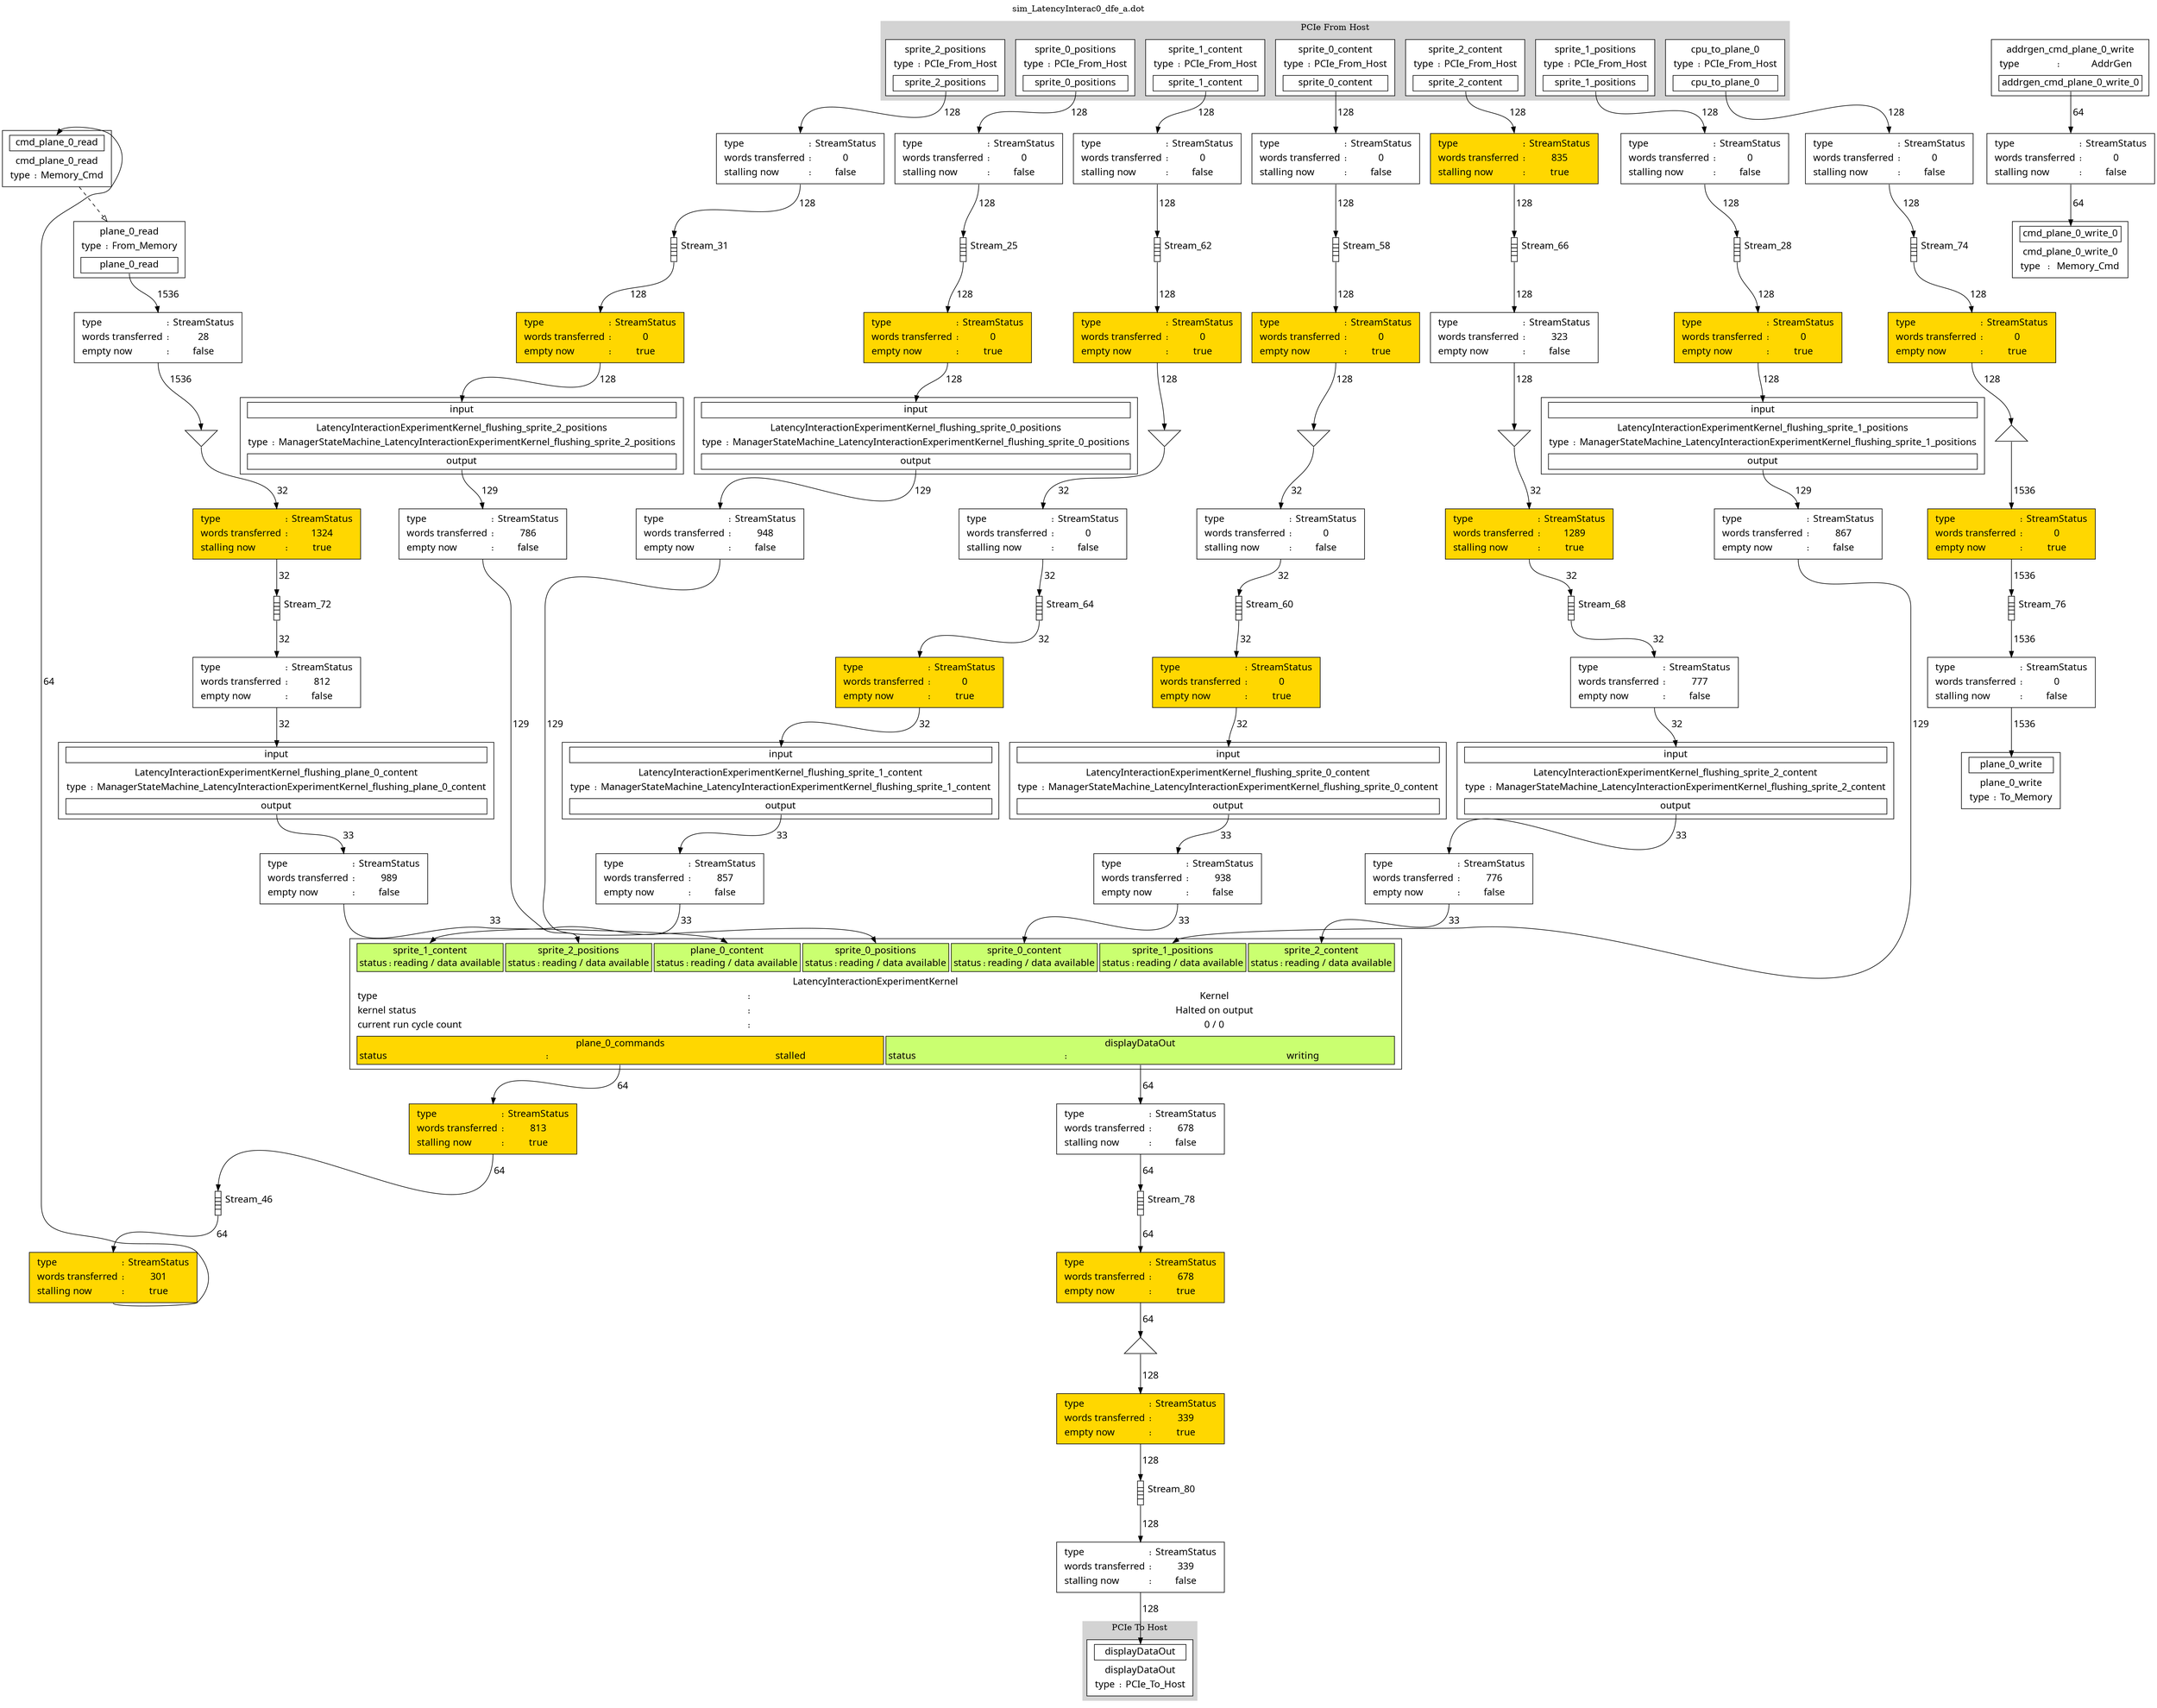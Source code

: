 digraph manager_compiler_graph {
label="sim_LatencyInterac0_dfe_a.dot"; labelloc="t"
// free manager nodes
cmd_plane_0_read[shape="box", color = "black", style="solid,filled", penwidth=1, fillcolor="white", label=<<TABLE  BORDER="0" CELLPADDING="0" CELLSPACING="0"><TR><TD BORDER="0" PORT="inputs"><TABLE  BORDER="0" CELLPADDING="1" CELLSPACING="4"><TR><TD BORDER="1" BGCOLOR="white" PORT="cmd_plane_0_read" ><TABLE BORDER="0" CELLPADDING="1" CELLSPACING="1"><TR><TD BORDER="0" COLSPAN="3"><FONT COLOR="black" FACE="sans-serif" POINT-SIZE="16">cmd_plane_0_read</FONT></TD></TR></TABLE></TD></TR></TABLE></TD></TR><TR><TD BORDER="0" PORT="node_info"><TABLE  BORDER="0" CELLPADDING="1" CELLSPACING="4"><TR><TD BORDER="0" COLSPAN="3"><FONT COLOR="black" FACE="sans-serif" POINT-SIZE="16">cmd_plane_0_read</FONT></TD></TR><TR><TD BORDER="0" COLSPAN="1" ALIGN="LEFT"><FONT COLOR="black" FACE="sans-serif" POINT-SIZE="16">type</FONT></TD><TD ALIGN="LEFT">:</TD><TD BORDER="0" COLSPAN="1"><FONT COLOR="black" FACE="sans-serif" POINT-SIZE="16">Memory_Cmd</FONT></TD></TR></TABLE></TD></TR></TABLE>>];
STREAMSTATUS_Stream_74_output[shape="box", color = "black", style="solid,filled", penwidth=1, fillcolor="gold", label=<<TABLE  BORDER="0" CELLPADDING="0" CELLSPACING="0"><TR><TD BORDER="0" PORT="node_info"><TABLE  BORDER="0" CELLPADDING="1" CELLSPACING="4"><TR><TD BORDER="0" COLSPAN="1" ALIGN="LEFT"><FONT COLOR="black" FACE="sans-serif" POINT-SIZE="16">type</FONT></TD><TD ALIGN="LEFT">:</TD><TD BORDER="0" COLSPAN="1"><FONT COLOR="black" FACE="sans-serif" POINT-SIZE="16">StreamStatus</FONT></TD></TR><TR><TD BORDER="0" COLSPAN="1" ALIGN="LEFT"><FONT COLOR="black" FACE="sans-serif" POINT-SIZE="16">words transferred</FONT></TD><TD ALIGN="LEFT">:</TD><TD BORDER="0" COLSPAN="1"><FONT COLOR="black" FACE="sans-serif" POINT-SIZE="16">0</FONT></TD></TR><TR><TD BORDER="0" COLSPAN="1" ALIGN="LEFT"><FONT COLOR="black" FACE="sans-serif" POINT-SIZE="16">empty now</FONT></TD><TD ALIGN="LEFT">:</TD><TD BORDER="0" COLSPAN="1"><FONT COLOR="black" FACE="sans-serif" POINT-SIZE="16">true</FONT></TD></TR></TABLE></TD></TR></TABLE>>];
STREAMSTATUS_cpu_to_plane_0_cpu_to_plane_0[shape="box", color = "black", style="solid,filled", penwidth=1, fillcolor="white", label=<<TABLE  BORDER="0" CELLPADDING="0" CELLSPACING="0"><TR><TD BORDER="0" PORT="node_info"><TABLE  BORDER="0" CELLPADDING="1" CELLSPACING="4"><TR><TD BORDER="0" COLSPAN="1" ALIGN="LEFT"><FONT COLOR="black" FACE="sans-serif" POINT-SIZE="16">type</FONT></TD><TD ALIGN="LEFT">:</TD><TD BORDER="0" COLSPAN="1"><FONT COLOR="black" FACE="sans-serif" POINT-SIZE="16">StreamStatus</FONT></TD></TR><TR><TD BORDER="0" COLSPAN="1" ALIGN="LEFT"><FONT COLOR="black" FACE="sans-serif" POINT-SIZE="16">words transferred</FONT></TD><TD ALIGN="LEFT">:</TD><TD BORDER="0" COLSPAN="1"><FONT COLOR="black" FACE="sans-serif" POINT-SIZE="16">0</FONT></TD></TR><TR><TD BORDER="0" COLSPAN="1" ALIGN="LEFT"><FONT COLOR="black" FACE="sans-serif" POINT-SIZE="16">stalling now</FONT></TD><TD ALIGN="LEFT">:</TD><TD BORDER="0" COLSPAN="1"><FONT COLOR="black" FACE="sans-serif" POINT-SIZE="16">false</FONT></TD></TR></TABLE></TD></TR></TABLE>>];
STREAMSTATUS_LatencyInteractionExperimentKernel_flushing_plane_0_content_output[shape="box", color = "black", style="solid,filled", penwidth=1, fillcolor="white", label=<<TABLE  BORDER="0" CELLPADDING="0" CELLSPACING="0"><TR><TD BORDER="0" PORT="node_info"><TABLE  BORDER="0" CELLPADDING="1" CELLSPACING="4"><TR><TD BORDER="0" COLSPAN="1" ALIGN="LEFT"><FONT COLOR="black" FACE="sans-serif" POINT-SIZE="16">type</FONT></TD><TD ALIGN="LEFT">:</TD><TD BORDER="0" COLSPAN="1"><FONT COLOR="black" FACE="sans-serif" POINT-SIZE="16">StreamStatus</FONT></TD></TR><TR><TD BORDER="0" COLSPAN="1" ALIGN="LEFT"><FONT COLOR="black" FACE="sans-serif" POINT-SIZE="16">words transferred</FONT></TD><TD ALIGN="LEFT">:</TD><TD BORDER="0" COLSPAN="1"><FONT COLOR="black" FACE="sans-serif" POINT-SIZE="16">989</FONT></TD></TR><TR><TD BORDER="0" COLSPAN="1" ALIGN="LEFT"><FONT COLOR="black" FACE="sans-serif" POINT-SIZE="16">empty now</FONT></TD><TD ALIGN="LEFT">:</TD><TD BORDER="0" COLSPAN="1"><FONT COLOR="black" FACE="sans-serif" POINT-SIZE="16">false</FONT></TD></TR></TABLE></TD></TR></TABLE>>];
STREAMSTATUS_sprite_0_content_sprite_0_content[shape="box", color = "black", style="solid,filled", penwidth=1, fillcolor="white", label=<<TABLE  BORDER="0" CELLPADDING="0" CELLSPACING="0"><TR><TD BORDER="0" PORT="node_info"><TABLE  BORDER="0" CELLPADDING="1" CELLSPACING="4"><TR><TD BORDER="0" COLSPAN="1" ALIGN="LEFT"><FONT COLOR="black" FACE="sans-serif" POINT-SIZE="16">type</FONT></TD><TD ALIGN="LEFT">:</TD><TD BORDER="0" COLSPAN="1"><FONT COLOR="black" FACE="sans-serif" POINT-SIZE="16">StreamStatus</FONT></TD></TR><TR><TD BORDER="0" COLSPAN="1" ALIGN="LEFT"><FONT COLOR="black" FACE="sans-serif" POINT-SIZE="16">words transferred</FONT></TD><TD ALIGN="LEFT">:</TD><TD BORDER="0" COLSPAN="1"><FONT COLOR="black" FACE="sans-serif" POINT-SIZE="16">0</FONT></TD></TR><TR><TD BORDER="0" COLSPAN="1" ALIGN="LEFT"><FONT COLOR="black" FACE="sans-serif" POINT-SIZE="16">stalling now</FONT></TD><TD ALIGN="LEFT">:</TD><TD BORDER="0" COLSPAN="1"><FONT COLOR="black" FACE="sans-serif" POINT-SIZE="16">false</FONT></TD></TR></TABLE></TD></TR></TABLE>>];
STREAMSTATUS_Stream_68_output[shape="box", color = "black", style="solid,filled", penwidth=1, fillcolor="white", label=<<TABLE  BORDER="0" CELLPADDING="0" CELLSPACING="0"><TR><TD BORDER="0" PORT="node_info"><TABLE  BORDER="0" CELLPADDING="1" CELLSPACING="4"><TR><TD BORDER="0" COLSPAN="1" ALIGN="LEFT"><FONT COLOR="black" FACE="sans-serif" POINT-SIZE="16">type</FONT></TD><TD ALIGN="LEFT">:</TD><TD BORDER="0" COLSPAN="1"><FONT COLOR="black" FACE="sans-serif" POINT-SIZE="16">StreamStatus</FONT></TD></TR><TR><TD BORDER="0" COLSPAN="1" ALIGN="LEFT"><FONT COLOR="black" FACE="sans-serif" POINT-SIZE="16">words transferred</FONT></TD><TD ALIGN="LEFT">:</TD><TD BORDER="0" COLSPAN="1"><FONT COLOR="black" FACE="sans-serif" POINT-SIZE="16">777</FONT></TD></TR><TR><TD BORDER="0" COLSPAN="1" ALIGN="LEFT"><FONT COLOR="black" FACE="sans-serif" POINT-SIZE="16">empty now</FONT></TD><TD ALIGN="LEFT">:</TD><TD BORDER="0" COLSPAN="1"><FONT COLOR="black" FACE="sans-serif" POINT-SIZE="16">false</FONT></TD></TR></TABLE></TD></TR></TABLE>>];
STREAMSTATUS_LatencyInteractionExperimentKernel_flushing_sprite_2_positions_output[shape="box", color = "black", style="solid,filled", penwidth=1, fillcolor="white", label=<<TABLE  BORDER="0" CELLPADDING="0" CELLSPACING="0"><TR><TD BORDER="0" PORT="node_info"><TABLE  BORDER="0" CELLPADDING="1" CELLSPACING="4"><TR><TD BORDER="0" COLSPAN="1" ALIGN="LEFT"><FONT COLOR="black" FACE="sans-serif" POINT-SIZE="16">type</FONT></TD><TD ALIGN="LEFT">:</TD><TD BORDER="0" COLSPAN="1"><FONT COLOR="black" FACE="sans-serif" POINT-SIZE="16">StreamStatus</FONT></TD></TR><TR><TD BORDER="0" COLSPAN="1" ALIGN="LEFT"><FONT COLOR="black" FACE="sans-serif" POINT-SIZE="16">words transferred</FONT></TD><TD ALIGN="LEFT">:</TD><TD BORDER="0" COLSPAN="1"><FONT COLOR="black" FACE="sans-serif" POINT-SIZE="16">786</FONT></TD></TR><TR><TD BORDER="0" COLSPAN="1" ALIGN="LEFT"><FONT COLOR="black" FACE="sans-serif" POINT-SIZE="16">empty now</FONT></TD><TD ALIGN="LEFT">:</TD><TD BORDER="0" COLSPAN="1"><FONT COLOR="black" FACE="sans-serif" POINT-SIZE="16">false</FONT></TD></TR></TABLE></TD></TR></TABLE>>];
LatencyInteractionExperimentKernel_flushing_sprite_0_content[shape="box", color = "black", style="solid,filled", penwidth=1, fillcolor="white", label=<<TABLE  BORDER="0" CELLPADDING="0" CELLSPACING="0"><TR><TD BORDER="0" PORT="inputs"><TABLE  BORDER="0" CELLPADDING="1" CELLSPACING="4"><TR><TD BORDER="1" BGCOLOR="white" PORT="input" ><TABLE BORDER="0" CELLPADDING="1" CELLSPACING="1"><TR><TD BORDER="0" COLSPAN="3"><FONT COLOR="black" FACE="sans-serif" POINT-SIZE="16">input</FONT></TD></TR></TABLE></TD></TR></TABLE></TD></TR><TR><TD BORDER="0" PORT="node_info"><TABLE  BORDER="0" CELLPADDING="1" CELLSPACING="4"><TR><TD BORDER="0" COLSPAN="3"><FONT COLOR="black" FACE="sans-serif" POINT-SIZE="16">LatencyInteractionExperimentKernel_flushing_sprite_0_content</FONT></TD></TR><TR><TD BORDER="0" COLSPAN="1" ALIGN="LEFT"><FONT COLOR="black" FACE="sans-serif" POINT-SIZE="16">type</FONT></TD><TD ALIGN="LEFT">:</TD><TD BORDER="0" COLSPAN="1"><FONT COLOR="black" FACE="sans-serif" POINT-SIZE="16">ManagerStateMachine_LatencyInteractionExperimentKernel_flushing_sprite_0_content</FONT></TD></TR></TABLE></TD></TR><TR><TD BORDER="0" PORT="outputs"><TABLE  BORDER="0" CELLPADDING="1" CELLSPACING="4"><TR><TD BORDER="1" BGCOLOR="white" PORT="output" ><TABLE BORDER="0" CELLPADDING="1" CELLSPACING="1"><TR><TD BORDER="0" COLSPAN="3"><FONT COLOR="black" FACE="sans-serif" POINT-SIZE="16">output</FONT></TD></TR></TABLE></TD></TR></TABLE></TD></TR></TABLE>>];
STREAMSTATUS_Stream_31_output[shape="box", color = "black", style="solid,filled", penwidth=1, fillcolor="gold", label=<<TABLE  BORDER="0" CELLPADDING="0" CELLSPACING="0"><TR><TD BORDER="0" PORT="node_info"><TABLE  BORDER="0" CELLPADDING="1" CELLSPACING="4"><TR><TD BORDER="0" COLSPAN="1" ALIGN="LEFT"><FONT COLOR="black" FACE="sans-serif" POINT-SIZE="16">type</FONT></TD><TD ALIGN="LEFT">:</TD><TD BORDER="0" COLSPAN="1"><FONT COLOR="black" FACE="sans-serif" POINT-SIZE="16">StreamStatus</FONT></TD></TR><TR><TD BORDER="0" COLSPAN="1" ALIGN="LEFT"><FONT COLOR="black" FACE="sans-serif" POINT-SIZE="16">words transferred</FONT></TD><TD ALIGN="LEFT">:</TD><TD BORDER="0" COLSPAN="1"><FONT COLOR="black" FACE="sans-serif" POINT-SIZE="16">0</FONT></TD></TR><TR><TD BORDER="0" COLSPAN="1" ALIGN="LEFT"><FONT COLOR="black" FACE="sans-serif" POINT-SIZE="16">empty now</FONT></TD><TD ALIGN="LEFT">:</TD><TD BORDER="0" COLSPAN="1"><FONT COLOR="black" FACE="sans-serif" POINT-SIZE="16">true</FONT></TD></TR></TABLE></TD></TR></TABLE>>];
STREAMSTATUS_LatencyInteractionExperimentKernel_flushing_sprite_0_positions_output[shape="box", color = "black", style="solid,filled", penwidth=1, fillcolor="white", label=<<TABLE  BORDER="0" CELLPADDING="0" CELLSPACING="0"><TR><TD BORDER="0" PORT="node_info"><TABLE  BORDER="0" CELLPADDING="1" CELLSPACING="4"><TR><TD BORDER="0" COLSPAN="1" ALIGN="LEFT"><FONT COLOR="black" FACE="sans-serif" POINT-SIZE="16">type</FONT></TD><TD ALIGN="LEFT">:</TD><TD BORDER="0" COLSPAN="1"><FONT COLOR="black" FACE="sans-serif" POINT-SIZE="16">StreamStatus</FONT></TD></TR><TR><TD BORDER="0" COLSPAN="1" ALIGN="LEFT"><FONT COLOR="black" FACE="sans-serif" POINT-SIZE="16">words transferred</FONT></TD><TD ALIGN="LEFT">:</TD><TD BORDER="0" COLSPAN="1"><FONT COLOR="black" FACE="sans-serif" POINT-SIZE="16">948</FONT></TD></TR><TR><TD BORDER="0" COLSPAN="1" ALIGN="LEFT"><FONT COLOR="black" FACE="sans-serif" POINT-SIZE="16">empty now</FONT></TD><TD ALIGN="LEFT">:</TD><TD BORDER="0" COLSPAN="1"><FONT COLOR="black" FACE="sans-serif" POINT-SIZE="16">false</FONT></TD></TR></TABLE></TD></TR></TABLE>>];
STREAMSTATUS_Stream_40_output[shape="box", color = "black", style="solid,filled", penwidth=1, fillcolor="gold", label=<<TABLE  BORDER="0" CELLPADDING="0" CELLSPACING="0"><TR><TD BORDER="0" PORT="node_info"><TABLE  BORDER="0" CELLPADDING="1" CELLSPACING="4"><TR><TD BORDER="0" COLSPAN="1" ALIGN="LEFT"><FONT COLOR="black" FACE="sans-serif" POINT-SIZE="16">type</FONT></TD><TD ALIGN="LEFT">:</TD><TD BORDER="0" COLSPAN="1"><FONT COLOR="black" FACE="sans-serif" POINT-SIZE="16">StreamStatus</FONT></TD></TR><TR><TD BORDER="0" COLSPAN="1" ALIGN="LEFT"><FONT COLOR="black" FACE="sans-serif" POINT-SIZE="16">words transferred</FONT></TD><TD ALIGN="LEFT">:</TD><TD BORDER="0" COLSPAN="1"><FONT COLOR="black" FACE="sans-serif" POINT-SIZE="16">1289</FONT></TD></TR><TR><TD BORDER="0" COLSPAN="1" ALIGN="LEFT"><FONT COLOR="black" FACE="sans-serif" POINT-SIZE="16">stalling now</FONT></TD><TD ALIGN="LEFT">:</TD><TD BORDER="0" COLSPAN="1"><FONT COLOR="black" FACE="sans-serif" POINT-SIZE="16">true</FONT></TD></TR></TABLE></TD></TR></TABLE>>];
STREAMSTATUS_Stream_62_output[shape="box", color = "black", style="solid,filled", penwidth=1, fillcolor="gold", label=<<TABLE  BORDER="0" CELLPADDING="0" CELLSPACING="0"><TR><TD BORDER="0" PORT="node_info"><TABLE  BORDER="0" CELLPADDING="1" CELLSPACING="4"><TR><TD BORDER="0" COLSPAN="1" ALIGN="LEFT"><FONT COLOR="black" FACE="sans-serif" POINT-SIZE="16">type</FONT></TD><TD ALIGN="LEFT">:</TD><TD BORDER="0" COLSPAN="1"><FONT COLOR="black" FACE="sans-serif" POINT-SIZE="16">StreamStatus</FONT></TD></TR><TR><TD BORDER="0" COLSPAN="1" ALIGN="LEFT"><FONT COLOR="black" FACE="sans-serif" POINT-SIZE="16">words transferred</FONT></TD><TD ALIGN="LEFT">:</TD><TD BORDER="0" COLSPAN="1"><FONT COLOR="black" FACE="sans-serif" POINT-SIZE="16">0</FONT></TD></TR><TR><TD BORDER="0" COLSPAN="1" ALIGN="LEFT"><FONT COLOR="black" FACE="sans-serif" POINT-SIZE="16">empty now</FONT></TD><TD ALIGN="LEFT">:</TD><TD BORDER="0" COLSPAN="1"><FONT COLOR="black" FACE="sans-serif" POINT-SIZE="16">true</FONT></TD></TR></TABLE></TD></TR></TABLE>>];
STREAMSTATUS_sprite_2_positions_sprite_2_positions[shape="box", color = "black", style="solid,filled", penwidth=1, fillcolor="white", label=<<TABLE  BORDER="0" CELLPADDING="0" CELLSPACING="0"><TR><TD BORDER="0" PORT="node_info"><TABLE  BORDER="0" CELLPADDING="1" CELLSPACING="4"><TR><TD BORDER="0" COLSPAN="1" ALIGN="LEFT"><FONT COLOR="black" FACE="sans-serif" POINT-SIZE="16">type</FONT></TD><TD ALIGN="LEFT">:</TD><TD BORDER="0" COLSPAN="1"><FONT COLOR="black" FACE="sans-serif" POINT-SIZE="16">StreamStatus</FONT></TD></TR><TR><TD BORDER="0" COLSPAN="1" ALIGN="LEFT"><FONT COLOR="black" FACE="sans-serif" POINT-SIZE="16">words transferred</FONT></TD><TD ALIGN="LEFT">:</TD><TD BORDER="0" COLSPAN="1"><FONT COLOR="black" FACE="sans-serif" POINT-SIZE="16">0</FONT></TD></TR><TR><TD BORDER="0" COLSPAN="1" ALIGN="LEFT"><FONT COLOR="black" FACE="sans-serif" POINT-SIZE="16">stalling now</FONT></TD><TD ALIGN="LEFT">:</TD><TD BORDER="0" COLSPAN="1"><FONT COLOR="black" FACE="sans-serif" POINT-SIZE="16">false</FONT></TD></TR></TABLE></TD></TR></TABLE>>];
LatencyInteractionExperimentKernel_flushing_sprite_2_content[shape="box", color = "black", style="solid,filled", penwidth=1, fillcolor="white", label=<<TABLE  BORDER="0" CELLPADDING="0" CELLSPACING="0"><TR><TD BORDER="0" PORT="inputs"><TABLE  BORDER="0" CELLPADDING="1" CELLSPACING="4"><TR><TD BORDER="1" BGCOLOR="white" PORT="input" ><TABLE BORDER="0" CELLPADDING="1" CELLSPACING="1"><TR><TD BORDER="0" COLSPAN="3"><FONT COLOR="black" FACE="sans-serif" POINT-SIZE="16">input</FONT></TD></TR></TABLE></TD></TR></TABLE></TD></TR><TR><TD BORDER="0" PORT="node_info"><TABLE  BORDER="0" CELLPADDING="1" CELLSPACING="4"><TR><TD BORDER="0" COLSPAN="3"><FONT COLOR="black" FACE="sans-serif" POINT-SIZE="16">LatencyInteractionExperimentKernel_flushing_sprite_2_content</FONT></TD></TR><TR><TD BORDER="0" COLSPAN="1" ALIGN="LEFT"><FONT COLOR="black" FACE="sans-serif" POINT-SIZE="16">type</FONT></TD><TD ALIGN="LEFT">:</TD><TD BORDER="0" COLSPAN="1"><FONT COLOR="black" FACE="sans-serif" POINT-SIZE="16">ManagerStateMachine_LatencyInteractionExperimentKernel_flushing_sprite_2_content</FONT></TD></TR></TABLE></TD></TR><TR><TD BORDER="0" PORT="outputs"><TABLE  BORDER="0" CELLPADDING="1" CELLSPACING="4"><TR><TD BORDER="1" BGCOLOR="white" PORT="output" ><TABLE BORDER="0" CELLPADDING="1" CELLSPACING="1"><TR><TD BORDER="0" COLSPAN="3"><FONT COLOR="black" FACE="sans-serif" POINT-SIZE="16">output</FONT></TD></TR></TABLE></TD></TR></TABLE></TD></TR></TABLE>>];
LatencyInteractionExperimentKernel_flushing_sprite_2_positions[shape="box", color = "black", style="solid,filled", penwidth=1, fillcolor="white", label=<<TABLE  BORDER="0" CELLPADDING="0" CELLSPACING="0"><TR><TD BORDER="0" PORT="inputs"><TABLE  BORDER="0" CELLPADDING="1" CELLSPACING="4"><TR><TD BORDER="1" BGCOLOR="white" PORT="input" ><TABLE BORDER="0" CELLPADDING="1" CELLSPACING="1"><TR><TD BORDER="0" COLSPAN="3"><FONT COLOR="black" FACE="sans-serif" POINT-SIZE="16">input</FONT></TD></TR></TABLE></TD></TR></TABLE></TD></TR><TR><TD BORDER="0" PORT="node_info"><TABLE  BORDER="0" CELLPADDING="1" CELLSPACING="4"><TR><TD BORDER="0" COLSPAN="3"><FONT COLOR="black" FACE="sans-serif" POINT-SIZE="16">LatencyInteractionExperimentKernel_flushing_sprite_2_positions</FONT></TD></TR><TR><TD BORDER="0" COLSPAN="1" ALIGN="LEFT"><FONT COLOR="black" FACE="sans-serif" POINT-SIZE="16">type</FONT></TD><TD ALIGN="LEFT">:</TD><TD BORDER="0" COLSPAN="1"><FONT COLOR="black" FACE="sans-serif" POINT-SIZE="16">ManagerStateMachine_LatencyInteractionExperimentKernel_flushing_sprite_2_positions</FONT></TD></TR></TABLE></TD></TR><TR><TD BORDER="0" PORT="outputs"><TABLE  BORDER="0" CELLPADDING="1" CELLSPACING="4"><TR><TD BORDER="1" BGCOLOR="white" PORT="output" ><TABLE BORDER="0" CELLPADDING="1" CELLSPACING="1"><TR><TD BORDER="0" COLSPAN="3"><FONT COLOR="black" FACE="sans-serif" POINT-SIZE="16">output</FONT></TD></TR></TABLE></TD></TR></TABLE></TD></TR></TABLE>>];
STREAMSTATUS_Stream_28_output[shape="box", color = "black", style="solid,filled", penwidth=1, fillcolor="gold", label=<<TABLE  BORDER="0" CELLPADDING="0" CELLSPACING="0"><TR><TD BORDER="0" PORT="node_info"><TABLE  BORDER="0" CELLPADDING="1" CELLSPACING="4"><TR><TD BORDER="0" COLSPAN="1" ALIGN="LEFT"><FONT COLOR="black" FACE="sans-serif" POINT-SIZE="16">type</FONT></TD><TD ALIGN="LEFT">:</TD><TD BORDER="0" COLSPAN="1"><FONT COLOR="black" FACE="sans-serif" POINT-SIZE="16">StreamStatus</FONT></TD></TR><TR><TD BORDER="0" COLSPAN="1" ALIGN="LEFT"><FONT COLOR="black" FACE="sans-serif" POINT-SIZE="16">words transferred</FONT></TD><TD ALIGN="LEFT">:</TD><TD BORDER="0" COLSPAN="1"><FONT COLOR="black" FACE="sans-serif" POINT-SIZE="16">0</FONT></TD></TR><TR><TD BORDER="0" COLSPAN="1" ALIGN="LEFT"><FONT COLOR="black" FACE="sans-serif" POINT-SIZE="16">empty now</FONT></TD><TD ALIGN="LEFT">:</TD><TD BORDER="0" COLSPAN="1"><FONT COLOR="black" FACE="sans-serif" POINT-SIZE="16">true</FONT></TD></TR></TABLE></TD></TR></TABLE>>];
STREAMSTATUS_Stream_58_output[shape="box", color = "black", style="solid,filled", penwidth=1, fillcolor="gold", label=<<TABLE  BORDER="0" CELLPADDING="0" CELLSPACING="0"><TR><TD BORDER="0" PORT="node_info"><TABLE  BORDER="0" CELLPADDING="1" CELLSPACING="4"><TR><TD BORDER="0" COLSPAN="1" ALIGN="LEFT"><FONT COLOR="black" FACE="sans-serif" POINT-SIZE="16">type</FONT></TD><TD ALIGN="LEFT">:</TD><TD BORDER="0" COLSPAN="1"><FONT COLOR="black" FACE="sans-serif" POINT-SIZE="16">StreamStatus</FONT></TD></TR><TR><TD BORDER="0" COLSPAN="1" ALIGN="LEFT"><FONT COLOR="black" FACE="sans-serif" POINT-SIZE="16">words transferred</FONT></TD><TD ALIGN="LEFT">:</TD><TD BORDER="0" COLSPAN="1"><FONT COLOR="black" FACE="sans-serif" POINT-SIZE="16">0</FONT></TD></TR><TR><TD BORDER="0" COLSPAN="1" ALIGN="LEFT"><FONT COLOR="black" FACE="sans-serif" POINT-SIZE="16">empty now</FONT></TD><TD ALIGN="LEFT">:</TD><TD BORDER="0" COLSPAN="1"><FONT COLOR="black" FACE="sans-serif" POINT-SIZE="16">true</FONT></TD></TR></TABLE></TD></TR></TABLE>>];
STREAMSTATUS_Stream_76_output[shape="box", color = "black", style="solid,filled", penwidth=1, fillcolor="white", label=<<TABLE  BORDER="0" CELLPADDING="0" CELLSPACING="0"><TR><TD BORDER="0" PORT="node_info"><TABLE  BORDER="0" CELLPADDING="1" CELLSPACING="4"><TR><TD BORDER="0" COLSPAN="1" ALIGN="LEFT"><FONT COLOR="black" FACE="sans-serif" POINT-SIZE="16">type</FONT></TD><TD ALIGN="LEFT">:</TD><TD BORDER="0" COLSPAN="1"><FONT COLOR="black" FACE="sans-serif" POINT-SIZE="16">StreamStatus</FONT></TD></TR><TR><TD BORDER="0" COLSPAN="1" ALIGN="LEFT"><FONT COLOR="black" FACE="sans-serif" POINT-SIZE="16">words transferred</FONT></TD><TD ALIGN="LEFT">:</TD><TD BORDER="0" COLSPAN="1"><FONT COLOR="black" FACE="sans-serif" POINT-SIZE="16">0</FONT></TD></TR><TR><TD BORDER="0" COLSPAN="1" ALIGN="LEFT"><FONT COLOR="black" FACE="sans-serif" POINT-SIZE="16">stalling now</FONT></TD><TD ALIGN="LEFT">:</TD><TD BORDER="0" COLSPAN="1"><FONT COLOR="black" FACE="sans-serif" POINT-SIZE="16">false</FONT></TD></TR></TABLE></TD></TR></TABLE>>];
STREAMSTATUS_addrgen_cmd_plane_0_write_addrgen_cmd_plane_0_write_0[shape="box", color = "black", style="solid,filled", penwidth=1, fillcolor="white", label=<<TABLE  BORDER="0" CELLPADDING="0" CELLSPACING="0"><TR><TD BORDER="0" PORT="node_info"><TABLE  BORDER="0" CELLPADDING="1" CELLSPACING="4"><TR><TD BORDER="0" COLSPAN="1" ALIGN="LEFT"><FONT COLOR="black" FACE="sans-serif" POINT-SIZE="16">type</FONT></TD><TD ALIGN="LEFT">:</TD><TD BORDER="0" COLSPAN="1"><FONT COLOR="black" FACE="sans-serif" POINT-SIZE="16">StreamStatus</FONT></TD></TR><TR><TD BORDER="0" COLSPAN="1" ALIGN="LEFT"><FONT COLOR="black" FACE="sans-serif" POINT-SIZE="16">words transferred</FONT></TD><TD ALIGN="LEFT">:</TD><TD BORDER="0" COLSPAN="1"><FONT COLOR="black" FACE="sans-serif" POINT-SIZE="16">0</FONT></TD></TR><TR><TD BORDER="0" COLSPAN="1" ALIGN="LEFT"><FONT COLOR="black" FACE="sans-serif" POINT-SIZE="16">stalling now</FONT></TD><TD ALIGN="LEFT">:</TD><TD BORDER="0" COLSPAN="1"><FONT COLOR="black" FACE="sans-serif" POINT-SIZE="16">false</FONT></TD></TR></TABLE></TD></TR></TABLE>>];
STREAMSTATUS_LatencyInteractionExperimentKernel_flushing_sprite_1_content_output[shape="box", color = "black", style="solid,filled", penwidth=1, fillcolor="white", label=<<TABLE  BORDER="0" CELLPADDING="0" CELLSPACING="0"><TR><TD BORDER="0" PORT="node_info"><TABLE  BORDER="0" CELLPADDING="1" CELLSPACING="4"><TR><TD BORDER="0" COLSPAN="1" ALIGN="LEFT"><FONT COLOR="black" FACE="sans-serif" POINT-SIZE="16">type</FONT></TD><TD ALIGN="LEFT">:</TD><TD BORDER="0" COLSPAN="1"><FONT COLOR="black" FACE="sans-serif" POINT-SIZE="16">StreamStatus</FONT></TD></TR><TR><TD BORDER="0" COLSPAN="1" ALIGN="LEFT"><FONT COLOR="black" FACE="sans-serif" POINT-SIZE="16">words transferred</FONT></TD><TD ALIGN="LEFT">:</TD><TD BORDER="0" COLSPAN="1"><FONT COLOR="black" FACE="sans-serif" POINT-SIZE="16">857</FONT></TD></TR><TR><TD BORDER="0" COLSPAN="1" ALIGN="LEFT"><FONT COLOR="black" FACE="sans-serif" POINT-SIZE="16">empty now</FONT></TD><TD ALIGN="LEFT">:</TD><TD BORDER="0" COLSPAN="1"><FONT COLOR="black" FACE="sans-serif" POINT-SIZE="16">false</FONT></TD></TR></TABLE></TD></TR></TABLE>>];
STREAMSTATUS_Stream_60_output[shape="box", color = "black", style="solid,filled", penwidth=1, fillcolor="gold", label=<<TABLE  BORDER="0" CELLPADDING="0" CELLSPACING="0"><TR><TD BORDER="0" PORT="node_info"><TABLE  BORDER="0" CELLPADDING="1" CELLSPACING="4"><TR><TD BORDER="0" COLSPAN="1" ALIGN="LEFT"><FONT COLOR="black" FACE="sans-serif" POINT-SIZE="16">type</FONT></TD><TD ALIGN="LEFT">:</TD><TD BORDER="0" COLSPAN="1"><FONT COLOR="black" FACE="sans-serif" POINT-SIZE="16">StreamStatus</FONT></TD></TR><TR><TD BORDER="0" COLSPAN="1" ALIGN="LEFT"><FONT COLOR="black" FACE="sans-serif" POINT-SIZE="16">words transferred</FONT></TD><TD ALIGN="LEFT">:</TD><TD BORDER="0" COLSPAN="1"><FONT COLOR="black" FACE="sans-serif" POINT-SIZE="16">0</FONT></TD></TR><TR><TD BORDER="0" COLSPAN="1" ALIGN="LEFT"><FONT COLOR="black" FACE="sans-serif" POINT-SIZE="16">empty now</FONT></TD><TD ALIGN="LEFT">:</TD><TD BORDER="0" COLSPAN="1"><FONT COLOR="black" FACE="sans-serif" POINT-SIZE="16">true</FONT></TD></TR></TABLE></TD></TR></TABLE>>];
STREAMSTATUS_Stream_72_output[shape="box", color = "black", style="solid,filled", penwidth=1, fillcolor="white", label=<<TABLE  BORDER="0" CELLPADDING="0" CELLSPACING="0"><TR><TD BORDER="0" PORT="node_info"><TABLE  BORDER="0" CELLPADDING="1" CELLSPACING="4"><TR><TD BORDER="0" COLSPAN="1" ALIGN="LEFT"><FONT COLOR="black" FACE="sans-serif" POINT-SIZE="16">type</FONT></TD><TD ALIGN="LEFT">:</TD><TD BORDER="0" COLSPAN="1"><FONT COLOR="black" FACE="sans-serif" POINT-SIZE="16">StreamStatus</FONT></TD></TR><TR><TD BORDER="0" COLSPAN="1" ALIGN="LEFT"><FONT COLOR="black" FACE="sans-serif" POINT-SIZE="16">words transferred</FONT></TD><TD ALIGN="LEFT">:</TD><TD BORDER="0" COLSPAN="1"><FONT COLOR="black" FACE="sans-serif" POINT-SIZE="16">812</FONT></TD></TR><TR><TD BORDER="0" COLSPAN="1" ALIGN="LEFT"><FONT COLOR="black" FACE="sans-serif" POINT-SIZE="16">empty now</FONT></TD><TD ALIGN="LEFT">:</TD><TD BORDER="0" COLSPAN="1"><FONT COLOR="black" FACE="sans-serif" POINT-SIZE="16">false</FONT></TD></TR></TABLE></TD></TR></TABLE>>];
STREAMSTATUS_LatencyInteractionExperimentKernel_flushing_sprite_0_content_output[shape="box", color = "black", style="solid,filled", penwidth=1, fillcolor="white", label=<<TABLE  BORDER="0" CELLPADDING="0" CELLSPACING="0"><TR><TD BORDER="0" PORT="node_info"><TABLE  BORDER="0" CELLPADDING="1" CELLSPACING="4"><TR><TD BORDER="0" COLSPAN="1" ALIGN="LEFT"><FONT COLOR="black" FACE="sans-serif" POINT-SIZE="16">type</FONT></TD><TD ALIGN="LEFT">:</TD><TD BORDER="0" COLSPAN="1"><FONT COLOR="black" FACE="sans-serif" POINT-SIZE="16">StreamStatus</FONT></TD></TR><TR><TD BORDER="0" COLSPAN="1" ALIGN="LEFT"><FONT COLOR="black" FACE="sans-serif" POINT-SIZE="16">words transferred</FONT></TD><TD ALIGN="LEFT">:</TD><TD BORDER="0" COLSPAN="1"><FONT COLOR="black" FACE="sans-serif" POINT-SIZE="16">938</FONT></TD></TR><TR><TD BORDER="0" COLSPAN="1" ALIGN="LEFT"><FONT COLOR="black" FACE="sans-serif" POINT-SIZE="16">empty now</FONT></TD><TD ALIGN="LEFT">:</TD><TD BORDER="0" COLSPAN="1"><FONT COLOR="black" FACE="sans-serif" POINT-SIZE="16">false</FONT></TD></TR></TABLE></TD></TR></TABLE>>];
LatencyInteractionExperimentKernel_flushing_sprite_1_positions[shape="box", color = "black", style="solid,filled", penwidth=1, fillcolor="white", label=<<TABLE  BORDER="0" CELLPADDING="0" CELLSPACING="0"><TR><TD BORDER="0" PORT="inputs"><TABLE  BORDER="0" CELLPADDING="1" CELLSPACING="4"><TR><TD BORDER="1" BGCOLOR="white" PORT="input" ><TABLE BORDER="0" CELLPADDING="1" CELLSPACING="1"><TR><TD BORDER="0" COLSPAN="3"><FONT COLOR="black" FACE="sans-serif" POINT-SIZE="16">input</FONT></TD></TR></TABLE></TD></TR></TABLE></TD></TR><TR><TD BORDER="0" PORT="node_info"><TABLE  BORDER="0" CELLPADDING="1" CELLSPACING="4"><TR><TD BORDER="0" COLSPAN="3"><FONT COLOR="black" FACE="sans-serif" POINT-SIZE="16">LatencyInteractionExperimentKernel_flushing_sprite_1_positions</FONT></TD></TR><TR><TD BORDER="0" COLSPAN="1" ALIGN="LEFT"><FONT COLOR="black" FACE="sans-serif" POINT-SIZE="16">type</FONT></TD><TD ALIGN="LEFT">:</TD><TD BORDER="0" COLSPAN="1"><FONT COLOR="black" FACE="sans-serif" POINT-SIZE="16">ManagerStateMachine_LatencyInteractionExperimentKernel_flushing_sprite_1_positions</FONT></TD></TR></TABLE></TD></TR><TR><TD BORDER="0" PORT="outputs"><TABLE  BORDER="0" CELLPADDING="1" CELLSPACING="4"><TR><TD BORDER="1" BGCOLOR="white" PORT="output" ><TABLE BORDER="0" CELLPADDING="1" CELLSPACING="1"><TR><TD BORDER="0" COLSPAN="3"><FONT COLOR="black" FACE="sans-serif" POINT-SIZE="16">output</FONT></TD></TR></TABLE></TD></TR></TABLE></TD></TR></TABLE>>];
STREAMSTATUS_LatencyInteractionExperimentKernel_displayDataOut[shape="box", color = "black", style="solid,filled", penwidth=1, fillcolor="white", label=<<TABLE  BORDER="0" CELLPADDING="0" CELLSPACING="0"><TR><TD BORDER="0" PORT="node_info"><TABLE  BORDER="0" CELLPADDING="1" CELLSPACING="4"><TR><TD BORDER="0" COLSPAN="1" ALIGN="LEFT"><FONT COLOR="black" FACE="sans-serif" POINT-SIZE="16">type</FONT></TD><TD ALIGN="LEFT">:</TD><TD BORDER="0" COLSPAN="1"><FONT COLOR="black" FACE="sans-serif" POINT-SIZE="16">StreamStatus</FONT></TD></TR><TR><TD BORDER="0" COLSPAN="1" ALIGN="LEFT"><FONT COLOR="black" FACE="sans-serif" POINT-SIZE="16">words transferred</FONT></TD><TD ALIGN="LEFT">:</TD><TD BORDER="0" COLSPAN="1"><FONT COLOR="black" FACE="sans-serif" POINT-SIZE="16">678</FONT></TD></TR><TR><TD BORDER="0" COLSPAN="1" ALIGN="LEFT"><FONT COLOR="black" FACE="sans-serif" POINT-SIZE="16">stalling now</FONT></TD><TD ALIGN="LEFT">:</TD><TD BORDER="0" COLSPAN="1"><FONT COLOR="black" FACE="sans-serif" POINT-SIZE="16">false</FONT></TD></TR></TABLE></TD></TR></TABLE>>];
LatencyInteractionExperimentKernel_flushing_sprite_1_content[shape="box", color = "black", style="solid,filled", penwidth=1, fillcolor="white", label=<<TABLE  BORDER="0" CELLPADDING="0" CELLSPACING="0"><TR><TD BORDER="0" PORT="inputs"><TABLE  BORDER="0" CELLPADDING="1" CELLSPACING="4"><TR><TD BORDER="1" BGCOLOR="white" PORT="input" ><TABLE BORDER="0" CELLPADDING="1" CELLSPACING="1"><TR><TD BORDER="0" COLSPAN="3"><FONT COLOR="black" FACE="sans-serif" POINT-SIZE="16">input</FONT></TD></TR></TABLE></TD></TR></TABLE></TD></TR><TR><TD BORDER="0" PORT="node_info"><TABLE  BORDER="0" CELLPADDING="1" CELLSPACING="4"><TR><TD BORDER="0" COLSPAN="3"><FONT COLOR="black" FACE="sans-serif" POINT-SIZE="16">LatencyInteractionExperimentKernel_flushing_sprite_1_content</FONT></TD></TR><TR><TD BORDER="0" COLSPAN="1" ALIGN="LEFT"><FONT COLOR="black" FACE="sans-serif" POINT-SIZE="16">type</FONT></TD><TD ALIGN="LEFT">:</TD><TD BORDER="0" COLSPAN="1"><FONT COLOR="black" FACE="sans-serif" POINT-SIZE="16">ManagerStateMachine_LatencyInteractionExperimentKernel_flushing_sprite_1_content</FONT></TD></TR></TABLE></TD></TR><TR><TD BORDER="0" PORT="outputs"><TABLE  BORDER="0" CELLPADDING="1" CELLSPACING="4"><TR><TD BORDER="1" BGCOLOR="white" PORT="output" ><TABLE BORDER="0" CELLPADDING="1" CELLSPACING="1"><TR><TD BORDER="0" COLSPAN="3"><FONT COLOR="black" FACE="sans-serif" POINT-SIZE="16">output</FONT></TD></TR></TABLE></TD></TR></TABLE></TD></TR></TABLE>>];
STREAMSTATUS_LatencyInteractionExperimentKernel_flushing_sprite_2_content_output[shape="box", color = "black", style="solid,filled", penwidth=1, fillcolor="white", label=<<TABLE  BORDER="0" CELLPADDING="0" CELLSPACING="0"><TR><TD BORDER="0" PORT="node_info"><TABLE  BORDER="0" CELLPADDING="1" CELLSPACING="4"><TR><TD BORDER="0" COLSPAN="1" ALIGN="LEFT"><FONT COLOR="black" FACE="sans-serif" POINT-SIZE="16">type</FONT></TD><TD ALIGN="LEFT">:</TD><TD BORDER="0" COLSPAN="1"><FONT COLOR="black" FACE="sans-serif" POINT-SIZE="16">StreamStatus</FONT></TD></TR><TR><TD BORDER="0" COLSPAN="1" ALIGN="LEFT"><FONT COLOR="black" FACE="sans-serif" POINT-SIZE="16">words transferred</FONT></TD><TD ALIGN="LEFT">:</TD><TD BORDER="0" COLSPAN="1"><FONT COLOR="black" FACE="sans-serif" POINT-SIZE="16">776</FONT></TD></TR><TR><TD BORDER="0" COLSPAN="1" ALIGN="LEFT"><FONT COLOR="black" FACE="sans-serif" POINT-SIZE="16">empty now</FONT></TD><TD ALIGN="LEFT">:</TD><TD BORDER="0" COLSPAN="1"><FONT COLOR="black" FACE="sans-serif" POINT-SIZE="16">false</FONT></TD></TR></TABLE></TD></TR></TABLE>>];
STREAMSTATUS_Stream_37_output[shape="box", color = "black", style="solid,filled", penwidth=1, fillcolor="white", label=<<TABLE  BORDER="0" CELLPADDING="0" CELLSPACING="0"><TR><TD BORDER="0" PORT="node_info"><TABLE  BORDER="0" CELLPADDING="1" CELLSPACING="4"><TR><TD BORDER="0" COLSPAN="1" ALIGN="LEFT"><FONT COLOR="black" FACE="sans-serif" POINT-SIZE="16">type</FONT></TD><TD ALIGN="LEFT">:</TD><TD BORDER="0" COLSPAN="1"><FONT COLOR="black" FACE="sans-serif" POINT-SIZE="16">StreamStatus</FONT></TD></TR><TR><TD BORDER="0" COLSPAN="1" ALIGN="LEFT"><FONT COLOR="black" FACE="sans-serif" POINT-SIZE="16">words transferred</FONT></TD><TD ALIGN="LEFT">:</TD><TD BORDER="0" COLSPAN="1"><FONT COLOR="black" FACE="sans-serif" POINT-SIZE="16">0</FONT></TD></TR><TR><TD BORDER="0" COLSPAN="1" ALIGN="LEFT"><FONT COLOR="black" FACE="sans-serif" POINT-SIZE="16">stalling now</FONT></TD><TD ALIGN="LEFT">:</TD><TD BORDER="0" COLSPAN="1"><FONT COLOR="black" FACE="sans-serif" POINT-SIZE="16">false</FONT></TD></TR></TABLE></TD></TR></TABLE>>];
STREAMSTATUS_Stream_64_output[shape="box", color = "black", style="solid,filled", penwidth=1, fillcolor="gold", label=<<TABLE  BORDER="0" CELLPADDING="0" CELLSPACING="0"><TR><TD BORDER="0" PORT="node_info"><TABLE  BORDER="0" CELLPADDING="1" CELLSPACING="4"><TR><TD BORDER="0" COLSPAN="1" ALIGN="LEFT"><FONT COLOR="black" FACE="sans-serif" POINT-SIZE="16">type</FONT></TD><TD ALIGN="LEFT">:</TD><TD BORDER="0" COLSPAN="1"><FONT COLOR="black" FACE="sans-serif" POINT-SIZE="16">StreamStatus</FONT></TD></TR><TR><TD BORDER="0" COLSPAN="1" ALIGN="LEFT"><FONT COLOR="black" FACE="sans-serif" POINT-SIZE="16">words transferred</FONT></TD><TD ALIGN="LEFT">:</TD><TD BORDER="0" COLSPAN="1"><FONT COLOR="black" FACE="sans-serif" POINT-SIZE="16">0</FONT></TD></TR><TR><TD BORDER="0" COLSPAN="1" ALIGN="LEFT"><FONT COLOR="black" FACE="sans-serif" POINT-SIZE="16">empty now</FONT></TD><TD ALIGN="LEFT">:</TD><TD BORDER="0" COLSPAN="1"><FONT COLOR="black" FACE="sans-serif" POINT-SIZE="16">true</FONT></TD></TR></TABLE></TD></TR></TABLE>>];
STREAMSTATUS_Stream_46_output[shape="box", color = "black", style="solid,filled", penwidth=1, fillcolor="gold", label=<<TABLE  BORDER="0" CELLPADDING="0" CELLSPACING="0"><TR><TD BORDER="0" PORT="node_info"><TABLE  BORDER="0" CELLPADDING="1" CELLSPACING="4"><TR><TD BORDER="0" COLSPAN="1" ALIGN="LEFT"><FONT COLOR="black" FACE="sans-serif" POINT-SIZE="16">type</FONT></TD><TD ALIGN="LEFT">:</TD><TD BORDER="0" COLSPAN="1"><FONT COLOR="black" FACE="sans-serif" POINT-SIZE="16">StreamStatus</FONT></TD></TR><TR><TD BORDER="0" COLSPAN="1" ALIGN="LEFT"><FONT COLOR="black" FACE="sans-serif" POINT-SIZE="16">words transferred</FONT></TD><TD ALIGN="LEFT">:</TD><TD BORDER="0" COLSPAN="1"><FONT COLOR="black" FACE="sans-serif" POINT-SIZE="16">301</FONT></TD></TR><TR><TD BORDER="0" COLSPAN="1" ALIGN="LEFT"><FONT COLOR="black" FACE="sans-serif" POINT-SIZE="16">stalling now</FONT></TD><TD ALIGN="LEFT">:</TD><TD BORDER="0" COLSPAN="1"><FONT COLOR="black" FACE="sans-serif" POINT-SIZE="16">true</FONT></TD></TR></TABLE></TD></TR></TABLE>>];
STREAMSTATUS_plane_0_read_plane_0_read[shape="box", color = "black", style="solid,filled", penwidth=1, fillcolor="white", label=<<TABLE  BORDER="0" CELLPADDING="0" CELLSPACING="0"><TR><TD BORDER="0" PORT="node_info"><TABLE  BORDER="0" CELLPADDING="1" CELLSPACING="4"><TR><TD BORDER="0" COLSPAN="1" ALIGN="LEFT"><FONT COLOR="black" FACE="sans-serif" POINT-SIZE="16">type</FONT></TD><TD ALIGN="LEFT">:</TD><TD BORDER="0" COLSPAN="1"><FONT COLOR="black" FACE="sans-serif" POINT-SIZE="16">StreamStatus</FONT></TD></TR><TR><TD BORDER="0" COLSPAN="1" ALIGN="LEFT"><FONT COLOR="black" FACE="sans-serif" POINT-SIZE="16">words transferred</FONT></TD><TD ALIGN="LEFT">:</TD><TD BORDER="0" COLSPAN="1"><FONT COLOR="black" FACE="sans-serif" POINT-SIZE="16">28</FONT></TD></TR><TR><TD BORDER="0" COLSPAN="1" ALIGN="LEFT"><FONT COLOR="black" FACE="sans-serif" POINT-SIZE="16">empty now</FONT></TD><TD ALIGN="LEFT">:</TD><TD BORDER="0" COLSPAN="1"><FONT COLOR="black" FACE="sans-serif" POINT-SIZE="16">false</FONT></TD></TR></TABLE></TD></TR></TABLE>>];
STREAMSTATUS_Stream_25_output[shape="box", color = "black", style="solid,filled", penwidth=1, fillcolor="gold", label=<<TABLE  BORDER="0" CELLPADDING="0" CELLSPACING="0"><TR><TD BORDER="0" PORT="node_info"><TABLE  BORDER="0" CELLPADDING="1" CELLSPACING="4"><TR><TD BORDER="0" COLSPAN="1" ALIGN="LEFT"><FONT COLOR="black" FACE="sans-serif" POINT-SIZE="16">type</FONT></TD><TD ALIGN="LEFT">:</TD><TD BORDER="0" COLSPAN="1"><FONT COLOR="black" FACE="sans-serif" POINT-SIZE="16">StreamStatus</FONT></TD></TR><TR><TD BORDER="0" COLSPAN="1" ALIGN="LEFT"><FONT COLOR="black" FACE="sans-serif" POINT-SIZE="16">words transferred</FONT></TD><TD ALIGN="LEFT">:</TD><TD BORDER="0" COLSPAN="1"><FONT COLOR="black" FACE="sans-serif" POINT-SIZE="16">0</FONT></TD></TR><TR><TD BORDER="0" COLSPAN="1" ALIGN="LEFT"><FONT COLOR="black" FACE="sans-serif" POINT-SIZE="16">empty now</FONT></TD><TD ALIGN="LEFT">:</TD><TD BORDER="0" COLSPAN="1"><FONT COLOR="black" FACE="sans-serif" POINT-SIZE="16">true</FONT></TD></TR></TABLE></TD></TR></TABLE>>];
STREAMSTATUS_Stream_43_output[shape="box", color = "black", style="solid,filled", penwidth=1, fillcolor="gold", label=<<TABLE  BORDER="0" CELLPADDING="0" CELLSPACING="0"><TR><TD BORDER="0" PORT="node_info"><TABLE  BORDER="0" CELLPADDING="1" CELLSPACING="4"><TR><TD BORDER="0" COLSPAN="1" ALIGN="LEFT"><FONT COLOR="black" FACE="sans-serif" POINT-SIZE="16">type</FONT></TD><TD ALIGN="LEFT">:</TD><TD BORDER="0" COLSPAN="1"><FONT COLOR="black" FACE="sans-serif" POINT-SIZE="16">StreamStatus</FONT></TD></TR><TR><TD BORDER="0" COLSPAN="1" ALIGN="LEFT"><FONT COLOR="black" FACE="sans-serif" POINT-SIZE="16">words transferred</FONT></TD><TD ALIGN="LEFT">:</TD><TD BORDER="0" COLSPAN="1"><FONT COLOR="black" FACE="sans-serif" POINT-SIZE="16">1324</FONT></TD></TR><TR><TD BORDER="0" COLSPAN="1" ALIGN="LEFT"><FONT COLOR="black" FACE="sans-serif" POINT-SIZE="16">stalling now</FONT></TD><TD ALIGN="LEFT">:</TD><TD BORDER="0" COLSPAN="1"><FONT COLOR="black" FACE="sans-serif" POINT-SIZE="16">true</FONT></TD></TR></TABLE></TD></TR></TABLE>>];
LatencyInteractionExperimentKernel_flushing_plane_0_content[shape="box", color = "black", style="solid,filled", penwidth=1, fillcolor="white", label=<<TABLE  BORDER="0" CELLPADDING="0" CELLSPACING="0"><TR><TD BORDER="0" PORT="inputs"><TABLE  BORDER="0" CELLPADDING="1" CELLSPACING="4"><TR><TD BORDER="1" BGCOLOR="white" PORT="input" ><TABLE BORDER="0" CELLPADDING="1" CELLSPACING="1"><TR><TD BORDER="0" COLSPAN="3"><FONT COLOR="black" FACE="sans-serif" POINT-SIZE="16">input</FONT></TD></TR></TABLE></TD></TR></TABLE></TD></TR><TR><TD BORDER="0" PORT="node_info"><TABLE  BORDER="0" CELLPADDING="1" CELLSPACING="4"><TR><TD BORDER="0" COLSPAN="3"><FONT COLOR="black" FACE="sans-serif" POINT-SIZE="16">LatencyInteractionExperimentKernel_flushing_plane_0_content</FONT></TD></TR><TR><TD BORDER="0" COLSPAN="1" ALIGN="LEFT"><FONT COLOR="black" FACE="sans-serif" POINT-SIZE="16">type</FONT></TD><TD ALIGN="LEFT">:</TD><TD BORDER="0" COLSPAN="1"><FONT COLOR="black" FACE="sans-serif" POINT-SIZE="16">ManagerStateMachine_LatencyInteractionExperimentKernel_flushing_plane_0_content</FONT></TD></TR></TABLE></TD></TR><TR><TD BORDER="0" PORT="outputs"><TABLE  BORDER="0" CELLPADDING="1" CELLSPACING="4"><TR><TD BORDER="1" BGCOLOR="white" PORT="output" ><TABLE BORDER="0" CELLPADDING="1" CELLSPACING="1"><TR><TD BORDER="0" COLSPAN="3"><FONT COLOR="black" FACE="sans-serif" POINT-SIZE="16">output</FONT></TD></TR></TABLE></TD></TR></TABLE></TD></TR></TABLE>>];
STREAMSTATUS_Stream_80_output[shape="box", color = "black", style="solid,filled", penwidth=1, fillcolor="white", label=<<TABLE  BORDER="0" CELLPADDING="0" CELLSPACING="0"><TR><TD BORDER="0" PORT="node_info"><TABLE  BORDER="0" CELLPADDING="1" CELLSPACING="4"><TR><TD BORDER="0" COLSPAN="1" ALIGN="LEFT"><FONT COLOR="black" FACE="sans-serif" POINT-SIZE="16">type</FONT></TD><TD ALIGN="LEFT">:</TD><TD BORDER="0" COLSPAN="1"><FONT COLOR="black" FACE="sans-serif" POINT-SIZE="16">StreamStatus</FONT></TD></TR><TR><TD BORDER="0" COLSPAN="1" ALIGN="LEFT"><FONT COLOR="black" FACE="sans-serif" POINT-SIZE="16">words transferred</FONT></TD><TD ALIGN="LEFT">:</TD><TD BORDER="0" COLSPAN="1"><FONT COLOR="black" FACE="sans-serif" POINT-SIZE="16">339</FONT></TD></TR><TR><TD BORDER="0" COLSPAN="1" ALIGN="LEFT"><FONT COLOR="black" FACE="sans-serif" POINT-SIZE="16">stalling now</FONT></TD><TD ALIGN="LEFT">:</TD><TD BORDER="0" COLSPAN="1"><FONT COLOR="black" FACE="sans-serif" POINT-SIZE="16">false</FONT></TD></TR></TABLE></TD></TR></TABLE>>];
plane_0_read[shape="box", color = "black", style="solid,filled", penwidth=1, fillcolor="white", label=<<TABLE  BORDER="0" CELLPADDING="0" CELLSPACING="0"><TR><TD BORDER="0" PORT="node_info"><TABLE  BORDER="0" CELLPADDING="1" CELLSPACING="4"><TR><TD BORDER="0" COLSPAN="3"><FONT COLOR="black" FACE="sans-serif" POINT-SIZE="16">plane_0_read</FONT></TD></TR><TR><TD BORDER="0" COLSPAN="1" ALIGN="LEFT"><FONT COLOR="black" FACE="sans-serif" POINT-SIZE="16">type</FONT></TD><TD ALIGN="LEFT">:</TD><TD BORDER="0" COLSPAN="1"><FONT COLOR="black" FACE="sans-serif" POINT-SIZE="16">From_Memory</FONT></TD></TR></TABLE></TD></TR><TR><TD BORDER="0" PORT="outputs"><TABLE  BORDER="0" CELLPADDING="1" CELLSPACING="4"><TR><TD BORDER="1" BGCOLOR="white" PORT="plane_0_read" ><TABLE BORDER="0" CELLPADDING="1" CELLSPACING="1"><TR><TD BORDER="0" COLSPAN="3"><FONT COLOR="black" FACE="sans-serif" POINT-SIZE="16">plane_0_read</FONT></TD></TR></TABLE></TD></TR></TABLE></TD></TR></TABLE>>];
Stream_78[shape=plaintext, color = "black", style="solid,filled", penwidth=1, fillcolor="white", label=<<TABLE BORDER="0" CELLSPACING="0" CELLBORDER="1"> <TR><TD BORDER="1" BGCOLOR="white" PORT="input" ><TABLE BORDER="0" CELLPADDING="1" CELLSPACING="1"><TR><TD></TD></TR></TABLE></TD><TD BORDER="0" ROWSPAN="4" WIDTH="1"><TABLE BORDER="0"><TR><TD BORDER="0" COLSPAN="3"><FONT COLOR="black" FACE="sans-serif" POINT-SIZE="16">Stream_78</FONT></TD></TR></TABLE></TD></TR> <TR><TD></TD></TR> <TR><TD></TD></TR> <TR><TD></TD></TR> <TR HEIGHT="0" CELLPADDING="0" BORDER="0" ><TD BORDER="1" BGCOLOR="white" PORT="output" ><TABLE BORDER="0" CELLPADDING="1" CELLSPACING="1"><TR><TD></TD></TR></TABLE></TD></TR> </TABLE>>];
STREAMSTATUS_LatencyInteractionExperimentKernel_plane_0_commands[shape="box", color = "black", style="solid,filled", penwidth=1, fillcolor="gold", label=<<TABLE  BORDER="0" CELLPADDING="0" CELLSPACING="0"><TR><TD BORDER="0" PORT="node_info"><TABLE  BORDER="0" CELLPADDING="1" CELLSPACING="4"><TR><TD BORDER="0" COLSPAN="1" ALIGN="LEFT"><FONT COLOR="black" FACE="sans-serif" POINT-SIZE="16">type</FONT></TD><TD ALIGN="LEFT">:</TD><TD BORDER="0" COLSPAN="1"><FONT COLOR="black" FACE="sans-serif" POINT-SIZE="16">StreamStatus</FONT></TD></TR><TR><TD BORDER="0" COLSPAN="1" ALIGN="LEFT"><FONT COLOR="black" FACE="sans-serif" POINT-SIZE="16">words transferred</FONT></TD><TD ALIGN="LEFT">:</TD><TD BORDER="0" COLSPAN="1"><FONT COLOR="black" FACE="sans-serif" POINT-SIZE="16">813</FONT></TD></TR><TR><TD BORDER="0" COLSPAN="1" ALIGN="LEFT"><FONT COLOR="black" FACE="sans-serif" POINT-SIZE="16">stalling now</FONT></TD><TD ALIGN="LEFT">:</TD><TD BORDER="0" COLSPAN="1"><FONT COLOR="black" FACE="sans-serif" POINT-SIZE="16">true</FONT></TD></TR></TABLE></TD></TR></TABLE>>];
Stream_68[shape=plaintext, color = "black", style="solid,filled", penwidth=1, fillcolor="white", label=<<TABLE BORDER="0" CELLSPACING="0" CELLBORDER="1"> <TR><TD BORDER="1" BGCOLOR="white" PORT="input" ><TABLE BORDER="0" CELLPADDING="1" CELLSPACING="1"><TR><TD></TD></TR></TABLE></TD><TD BORDER="0" ROWSPAN="4" WIDTH="1"><TABLE BORDER="0"><TR><TD BORDER="0" COLSPAN="3"><FONT COLOR="black" FACE="sans-serif" POINT-SIZE="16">Stream_68</FONT></TD></TR></TABLE></TD></TR> <TR><TD></TD></TR> <TR><TD></TD></TR> <TR><TD></TD></TR> <TR HEIGHT="0" CELLPADDING="0" BORDER="0" ><TD BORDER="1" BGCOLOR="white" PORT="output" ><TABLE BORDER="0" CELLPADDING="1" CELLSPACING="1"><TR><TD></TD></TR></TABLE></TD></TR> </TABLE>>];
STREAMSTATUS_Stream_54_output[shape="box", color = "black", style="solid,filled", penwidth=1, fillcolor="gold", label=<<TABLE  BORDER="0" CELLPADDING="0" CELLSPACING="0"><TR><TD BORDER="0" PORT="node_info"><TABLE  BORDER="0" CELLPADDING="1" CELLSPACING="4"><TR><TD BORDER="0" COLSPAN="1" ALIGN="LEFT"><FONT COLOR="black" FACE="sans-serif" POINT-SIZE="16">type</FONT></TD><TD ALIGN="LEFT">:</TD><TD BORDER="0" COLSPAN="1"><FONT COLOR="black" FACE="sans-serif" POINT-SIZE="16">StreamStatus</FONT></TD></TR><TR><TD BORDER="0" COLSPAN="1" ALIGN="LEFT"><FONT COLOR="black" FACE="sans-serif" POINT-SIZE="16">words transferred</FONT></TD><TD ALIGN="LEFT">:</TD><TD BORDER="0" COLSPAN="1"><FONT COLOR="black" FACE="sans-serif" POINT-SIZE="16">0</FONT></TD></TR><TR><TD BORDER="0" COLSPAN="1" ALIGN="LEFT"><FONT COLOR="black" FACE="sans-serif" POINT-SIZE="16">empty now</FONT></TD><TD ALIGN="LEFT">:</TD><TD BORDER="0" COLSPAN="1"><FONT COLOR="black" FACE="sans-serif" POINT-SIZE="16">true</FONT></TD></TR></TABLE></TD></TR></TABLE>>];
STREAMSTATUS_sprite_0_positions_sprite_0_positions[shape="box", color = "black", style="solid,filled", penwidth=1, fillcolor="white", label=<<TABLE  BORDER="0" CELLPADDING="0" CELLSPACING="0"><TR><TD BORDER="0" PORT="node_info"><TABLE  BORDER="0" CELLPADDING="1" CELLSPACING="4"><TR><TD BORDER="0" COLSPAN="1" ALIGN="LEFT"><FONT COLOR="black" FACE="sans-serif" POINT-SIZE="16">type</FONT></TD><TD ALIGN="LEFT">:</TD><TD BORDER="0" COLSPAN="1"><FONT COLOR="black" FACE="sans-serif" POINT-SIZE="16">StreamStatus</FONT></TD></TR><TR><TD BORDER="0" COLSPAN="1" ALIGN="LEFT"><FONT COLOR="black" FACE="sans-serif" POINT-SIZE="16">words transferred</FONT></TD><TD ALIGN="LEFT">:</TD><TD BORDER="0" COLSPAN="1"><FONT COLOR="black" FACE="sans-serif" POINT-SIZE="16">0</FONT></TD></TR><TR><TD BORDER="0" COLSPAN="1" ALIGN="LEFT"><FONT COLOR="black" FACE="sans-serif" POINT-SIZE="16">stalling now</FONT></TD><TD ALIGN="LEFT">:</TD><TD BORDER="0" COLSPAN="1"><FONT COLOR="black" FACE="sans-serif" POINT-SIZE="16">false</FONT></TD></TR></TABLE></TD></TR></TABLE>>];
STREAMSTATUS_sprite_1_content_sprite_1_content[shape="box", color = "black", style="solid,filled", penwidth=1, fillcolor="white", label=<<TABLE  BORDER="0" CELLPADDING="0" CELLSPACING="0"><TR><TD BORDER="0" PORT="node_info"><TABLE  BORDER="0" CELLPADDING="1" CELLSPACING="4"><TR><TD BORDER="0" COLSPAN="1" ALIGN="LEFT"><FONT COLOR="black" FACE="sans-serif" POINT-SIZE="16">type</FONT></TD><TD ALIGN="LEFT">:</TD><TD BORDER="0" COLSPAN="1"><FONT COLOR="black" FACE="sans-serif" POINT-SIZE="16">StreamStatus</FONT></TD></TR><TR><TD BORDER="0" COLSPAN="1" ALIGN="LEFT"><FONT COLOR="black" FACE="sans-serif" POINT-SIZE="16">words transferred</FONT></TD><TD ALIGN="LEFT">:</TD><TD BORDER="0" COLSPAN="1"><FONT COLOR="black" FACE="sans-serif" POINT-SIZE="16">0</FONT></TD></TR><TR><TD BORDER="0" COLSPAN="1" ALIGN="LEFT"><FONT COLOR="black" FACE="sans-serif" POINT-SIZE="16">stalling now</FONT></TD><TD ALIGN="LEFT">:</TD><TD BORDER="0" COLSPAN="1"><FONT COLOR="black" FACE="sans-serif" POINT-SIZE="16">false</FONT></TD></TR></TABLE></TD></TR></TABLE>>];
Stream_58[shape=plaintext, color = "black", style="solid,filled", penwidth=1, fillcolor="white", label=<<TABLE BORDER="0" CELLSPACING="0" CELLBORDER="1"> <TR><TD BORDER="1" BGCOLOR="white" PORT="input" ><TABLE BORDER="0" CELLPADDING="1" CELLSPACING="1"><TR><TD></TD></TR></TABLE></TD><TD BORDER="0" ROWSPAN="4" WIDTH="1"><TABLE BORDER="0"><TR><TD BORDER="0" COLSPAN="3"><FONT COLOR="black" FACE="sans-serif" POINT-SIZE="16">Stream_58</FONT></TD></TR></TABLE></TD></TR> <TR><TD></TD></TR> <TR><TD></TD></TR> <TR><TD></TD></TR> <TR HEIGHT="0" CELLPADDING="0" BORDER="0" ><TD BORDER="1" BGCOLOR="white" PORT="output" ><TABLE BORDER="0" CELLPADDING="1" CELLSPACING="1"><TR><TD></TD></TR></TABLE></TD></TR> </TABLE>>];
STREAMSTATUS_LatencyInteractionExperimentKernel_flushing_sprite_1_positions_output[shape="box", color = "black", style="solid,filled", penwidth=1, fillcolor="white", label=<<TABLE  BORDER="0" CELLPADDING="0" CELLSPACING="0"><TR><TD BORDER="0" PORT="node_info"><TABLE  BORDER="0" CELLPADDING="1" CELLSPACING="4"><TR><TD BORDER="0" COLSPAN="1" ALIGN="LEFT"><FONT COLOR="black" FACE="sans-serif" POINT-SIZE="16">type</FONT></TD><TD ALIGN="LEFT">:</TD><TD BORDER="0" COLSPAN="1"><FONT COLOR="black" FACE="sans-serif" POINT-SIZE="16">StreamStatus</FONT></TD></TR><TR><TD BORDER="0" COLSPAN="1" ALIGN="LEFT"><FONT COLOR="black" FACE="sans-serif" POINT-SIZE="16">words transferred</FONT></TD><TD ALIGN="LEFT">:</TD><TD BORDER="0" COLSPAN="1"><FONT COLOR="black" FACE="sans-serif" POINT-SIZE="16">867</FONT></TD></TR><TR><TD BORDER="0" COLSPAN="1" ALIGN="LEFT"><FONT COLOR="black" FACE="sans-serif" POINT-SIZE="16">empty now</FONT></TD><TD ALIGN="LEFT">:</TD><TD BORDER="0" COLSPAN="1"><FONT COLOR="black" FACE="sans-serif" POINT-SIZE="16">false</FONT></TD></TR></TABLE></TD></TR></TABLE>>];
cmd_plane_0_write_0[shape="box", color = "black", style="solid,filled", penwidth=1, fillcolor="white", label=<<TABLE  BORDER="0" CELLPADDING="0" CELLSPACING="0"><TR><TD BORDER="0" PORT="inputs"><TABLE  BORDER="0" CELLPADDING="1" CELLSPACING="4"><TR><TD BORDER="1" BGCOLOR="white" PORT="cmd_plane_0_write_0" ><TABLE BORDER="0" CELLPADDING="1" CELLSPACING="1"><TR><TD BORDER="0" COLSPAN="3"><FONT COLOR="black" FACE="sans-serif" POINT-SIZE="16">cmd_plane_0_write_0</FONT></TD></TR></TABLE></TD></TR></TABLE></TD></TR><TR><TD BORDER="0" PORT="node_info"><TABLE  BORDER="0" CELLPADDING="1" CELLSPACING="4"><TR><TD BORDER="0" COLSPAN="3"><FONT COLOR="black" FACE="sans-serif" POINT-SIZE="16">cmd_plane_0_write_0</FONT></TD></TR><TR><TD BORDER="0" COLSPAN="1" ALIGN="LEFT"><FONT COLOR="black" FACE="sans-serif" POINT-SIZE="16">type</FONT></TD><TD ALIGN="LEFT">:</TD><TD BORDER="0" COLSPAN="1"><FONT COLOR="black" FACE="sans-serif" POINT-SIZE="16">Memory_Cmd</FONT></TD></TR></TABLE></TD></TR></TABLE>>];
LatencyInteractionExperimentKernel[shape="box", color = "black", style="solid,filled", penwidth=1, fillcolor="white", label=<<TABLE  BORDER="0" CELLPADDING="0" CELLSPACING="0"><TR><TD BORDER="0" PORT="inputs"><TABLE  BORDER="0" CELLPADDING="1" CELLSPACING="4"><TR><TD BORDER="1" BGCOLOR="darkolivegreen1" PORT="sprite_1_content" ><TABLE BORDER="0" CELLPADDING="1" CELLSPACING="1"><TR><TD BORDER="0" COLSPAN="3"><FONT COLOR="black" FACE="sans-serif" POINT-SIZE="16">sprite_1_content</FONT></TD></TR><TR><TD BORDER="0" COLSPAN="1" ALIGN="LEFT"><FONT COLOR="black" FACE="sans-serif" POINT-SIZE="16">status</FONT></TD><TD ALIGN="LEFT">:</TD><TD BORDER="0" COLSPAN="1"><FONT COLOR="black" FACE="sans-serif" POINT-SIZE="16">reading / data available</FONT></TD></TR></TABLE></TD><TD BORDER="1" BGCOLOR="darkolivegreen1" PORT="sprite_2_positions" ><TABLE BORDER="0" CELLPADDING="1" CELLSPACING="1"><TR><TD BORDER="0" COLSPAN="3"><FONT COLOR="black" FACE="sans-serif" POINT-SIZE="16">sprite_2_positions</FONT></TD></TR><TR><TD BORDER="0" COLSPAN="1" ALIGN="LEFT"><FONT COLOR="black" FACE="sans-serif" POINT-SIZE="16">status</FONT></TD><TD ALIGN="LEFT">:</TD><TD BORDER="0" COLSPAN="1"><FONT COLOR="black" FACE="sans-serif" POINT-SIZE="16">reading / data available</FONT></TD></TR></TABLE></TD><TD BORDER="1" BGCOLOR="darkolivegreen1" PORT="plane_0_content" ><TABLE BORDER="0" CELLPADDING="1" CELLSPACING="1"><TR><TD BORDER="0" COLSPAN="3"><FONT COLOR="black" FACE="sans-serif" POINT-SIZE="16">plane_0_content</FONT></TD></TR><TR><TD BORDER="0" COLSPAN="1" ALIGN="LEFT"><FONT COLOR="black" FACE="sans-serif" POINT-SIZE="16">status</FONT></TD><TD ALIGN="LEFT">:</TD><TD BORDER="0" COLSPAN="1"><FONT COLOR="black" FACE="sans-serif" POINT-SIZE="16">reading / data available</FONT></TD></TR></TABLE></TD><TD BORDER="1" BGCOLOR="darkolivegreen1" PORT="sprite_0_positions" ><TABLE BORDER="0" CELLPADDING="1" CELLSPACING="1"><TR><TD BORDER="0" COLSPAN="3"><FONT COLOR="black" FACE="sans-serif" POINT-SIZE="16">sprite_0_positions</FONT></TD></TR><TR><TD BORDER="0" COLSPAN="1" ALIGN="LEFT"><FONT COLOR="black" FACE="sans-serif" POINT-SIZE="16">status</FONT></TD><TD ALIGN="LEFT">:</TD><TD BORDER="0" COLSPAN="1"><FONT COLOR="black" FACE="sans-serif" POINT-SIZE="16">reading / data available</FONT></TD></TR></TABLE></TD><TD BORDER="1" BGCOLOR="darkolivegreen1" PORT="sprite_0_content" ><TABLE BORDER="0" CELLPADDING="1" CELLSPACING="1"><TR><TD BORDER="0" COLSPAN="3"><FONT COLOR="black" FACE="sans-serif" POINT-SIZE="16">sprite_0_content</FONT></TD></TR><TR><TD BORDER="0" COLSPAN="1" ALIGN="LEFT"><FONT COLOR="black" FACE="sans-serif" POINT-SIZE="16">status</FONT></TD><TD ALIGN="LEFT">:</TD><TD BORDER="0" COLSPAN="1"><FONT COLOR="black" FACE="sans-serif" POINT-SIZE="16">reading / data available</FONT></TD></TR></TABLE></TD><TD BORDER="1" BGCOLOR="darkolivegreen1" PORT="sprite_1_positions" ><TABLE BORDER="0" CELLPADDING="1" CELLSPACING="1"><TR><TD BORDER="0" COLSPAN="3"><FONT COLOR="black" FACE="sans-serif" POINT-SIZE="16">sprite_1_positions</FONT></TD></TR><TR><TD BORDER="0" COLSPAN="1" ALIGN="LEFT"><FONT COLOR="black" FACE="sans-serif" POINT-SIZE="16">status</FONT></TD><TD ALIGN="LEFT">:</TD><TD BORDER="0" COLSPAN="1"><FONT COLOR="black" FACE="sans-serif" POINT-SIZE="16">reading / data available</FONT></TD></TR></TABLE></TD><TD BORDER="1" BGCOLOR="darkolivegreen1" PORT="sprite_2_content" ><TABLE BORDER="0" CELLPADDING="1" CELLSPACING="1"><TR><TD BORDER="0" COLSPAN="3"><FONT COLOR="black" FACE="sans-serif" POINT-SIZE="16">sprite_2_content</FONT></TD></TR><TR><TD BORDER="0" COLSPAN="1" ALIGN="LEFT"><FONT COLOR="black" FACE="sans-serif" POINT-SIZE="16">status</FONT></TD><TD ALIGN="LEFT">:</TD><TD BORDER="0" COLSPAN="1"><FONT COLOR="black" FACE="sans-serif" POINT-SIZE="16">reading / data available</FONT></TD></TR></TABLE></TD></TR></TABLE></TD></TR><TR><TD BORDER="0" PORT="node_info"><TABLE  BORDER="0" CELLPADDING="1" CELLSPACING="4"><TR><TD BORDER="0" COLSPAN="3"><FONT COLOR="black" FACE="sans-serif" POINT-SIZE="16">LatencyInteractionExperimentKernel</FONT></TD></TR><TR><TD BORDER="0" COLSPAN="1" ALIGN="LEFT"><FONT COLOR="black" FACE="sans-serif" POINT-SIZE="16">type</FONT></TD><TD ALIGN="LEFT">:</TD><TD BORDER="0" COLSPAN="1"><FONT COLOR="black" FACE="sans-serif" POINT-SIZE="16">Kernel</FONT></TD></TR><TR><TD BORDER="0" COLSPAN="1" ALIGN="LEFT"><FONT COLOR="black" FACE="sans-serif" POINT-SIZE="16">kernel status</FONT></TD><TD ALIGN="LEFT">:</TD><TD BORDER="0" COLSPAN="1"><FONT COLOR="black" FACE="sans-serif" POINT-SIZE="16">Halted on output</FONT></TD></TR><TR><TD BORDER="0" COLSPAN="1" ALIGN="LEFT"><FONT COLOR="black" FACE="sans-serif" POINT-SIZE="16">current run cycle count</FONT></TD><TD ALIGN="LEFT">:</TD><TD BORDER="0" COLSPAN="1"><FONT COLOR="black" FACE="sans-serif" POINT-SIZE="16">0 / 0</FONT></TD></TR></TABLE></TD></TR><TR><TD BORDER="0" PORT="outputs"><TABLE  BORDER="0" CELLPADDING="1" CELLSPACING="4"><TR><TD BORDER="1" BGCOLOR="gold" PORT="plane_0_commands" ><TABLE BORDER="0" CELLPADDING="1" CELLSPACING="1"><TR><TD BORDER="0" COLSPAN="3"><FONT COLOR="black" FACE="sans-serif" POINT-SIZE="16">plane_0_commands</FONT></TD></TR><TR><TD BORDER="0" COLSPAN="1" ALIGN="LEFT"><FONT COLOR="black" FACE="sans-serif" POINT-SIZE="16">status</FONT></TD><TD ALIGN="LEFT">:</TD><TD BORDER="0" COLSPAN="1"><FONT COLOR="black" FACE="sans-serif" POINT-SIZE="16">stalled</FONT></TD></TR></TABLE></TD><TD BORDER="1" BGCOLOR="darkolivegreen1" PORT="displayDataOut" ><TABLE BORDER="0" CELLPADDING="1" CELLSPACING="1"><TR><TD BORDER="0" COLSPAN="3"><FONT COLOR="black" FACE="sans-serif" POINT-SIZE="16">displayDataOut</FONT></TD></TR><TR><TD BORDER="0" COLSPAN="1" ALIGN="LEFT"><FONT COLOR="black" FACE="sans-serif" POINT-SIZE="16">status</FONT></TD><TD ALIGN="LEFT">:</TD><TD BORDER="0" COLSPAN="1"><FONT COLOR="black" FACE="sans-serif" POINT-SIZE="16">writing</FONT></TD></TR></TABLE></TD></TR></TABLE></TD></TR></TABLE>>];
addrgen_cmd_plane_0_write[shape="box", color = "black", style="solid,filled", penwidth=1, fillcolor="white", label=<<TABLE  BORDER="0" CELLPADDING="0" CELLSPACING="0"><TR><TD BORDER="0" PORT="node_info"><TABLE  BORDER="0" CELLPADDING="1" CELLSPACING="4"><TR><TD BORDER="0" COLSPAN="3"><FONT COLOR="black" FACE="sans-serif" POINT-SIZE="16">addrgen_cmd_plane_0_write</FONT></TD></TR><TR><TD BORDER="0" COLSPAN="1" ALIGN="LEFT"><FONT COLOR="black" FACE="sans-serif" POINT-SIZE="16">type</FONT></TD><TD ALIGN="LEFT">:</TD><TD BORDER="0" COLSPAN="1"><FONT COLOR="black" FACE="sans-serif" POINT-SIZE="16">AddrGen</FONT></TD></TR></TABLE></TD></TR><TR><TD BORDER="0" PORT="outputs"><TABLE  BORDER="0" CELLPADDING="1" CELLSPACING="4"><TR><TD BORDER="1" BGCOLOR="white" PORT="addrgen_cmd_plane_0_write_0" ><TABLE BORDER="0" CELLPADDING="1" CELLSPACING="1"><TR><TD BORDER="0" COLSPAN="3"><FONT COLOR="black" FACE="sans-serif" POINT-SIZE="16">addrgen_cmd_plane_0_write_0</FONT></TD></TR></TABLE></TD></TR></TABLE></TD></TR></TABLE>>];
STREAMSTATUS_sprite_2_content_sprite_2_content[shape="box", color = "black", style="solid,filled", penwidth=1, fillcolor="gold", label=<<TABLE  BORDER="0" CELLPADDING="0" CELLSPACING="0"><TR><TD BORDER="0" PORT="node_info"><TABLE  BORDER="0" CELLPADDING="1" CELLSPACING="4"><TR><TD BORDER="0" COLSPAN="1" ALIGN="LEFT"><FONT COLOR="black" FACE="sans-serif" POINT-SIZE="16">type</FONT></TD><TD ALIGN="LEFT">:</TD><TD BORDER="0" COLSPAN="1"><FONT COLOR="black" FACE="sans-serif" POINT-SIZE="16">StreamStatus</FONT></TD></TR><TR><TD BORDER="0" COLSPAN="1" ALIGN="LEFT"><FONT COLOR="black" FACE="sans-serif" POINT-SIZE="16">words transferred</FONT></TD><TD ALIGN="LEFT">:</TD><TD BORDER="0" COLSPAN="1"><FONT COLOR="black" FACE="sans-serif" POINT-SIZE="16">835</FONT></TD></TR><TR><TD BORDER="0" COLSPAN="1" ALIGN="LEFT"><FONT COLOR="black" FACE="sans-serif" POINT-SIZE="16">stalling now</FONT></TD><TD ALIGN="LEFT">:</TD><TD BORDER="0" COLSPAN="1"><FONT COLOR="black" FACE="sans-serif" POINT-SIZE="16">true</FONT></TD></TR></TABLE></TD></TR></TABLE>>];
Stream_28[shape=plaintext, color = "black", style="solid,filled", penwidth=1, fillcolor="white", label=<<TABLE BORDER="0" CELLSPACING="0" CELLBORDER="1"> <TR><TD BORDER="1" BGCOLOR="white" PORT="input" ><TABLE BORDER="0" CELLPADDING="1" CELLSPACING="1"><TR><TD></TD></TR></TABLE></TD><TD BORDER="0" ROWSPAN="4" WIDTH="1"><TABLE BORDER="0"><TR><TD BORDER="0" COLSPAN="3"><FONT COLOR="black" FACE="sans-serif" POINT-SIZE="16">Stream_28</FONT></TD></TR></TABLE></TD></TR> <TR><TD></TD></TR> <TR><TD></TD></TR> <TR><TD></TD></TR> <TR HEIGHT="0" CELLPADDING="0" BORDER="0" ><TD BORDER="1" BGCOLOR="white" PORT="output" ><TABLE BORDER="0" CELLPADDING="1" CELLSPACING="1"><TR><TD></TD></TR></TABLE></TD></TR> </TABLE>>];
STREAMSTATUS_Stream_66_output[shape="box", color = "black", style="solid,filled", penwidth=1, fillcolor="white", label=<<TABLE  BORDER="0" CELLPADDING="0" CELLSPACING="0"><TR><TD BORDER="0" PORT="node_info"><TABLE  BORDER="0" CELLPADDING="1" CELLSPACING="4"><TR><TD BORDER="0" COLSPAN="1" ALIGN="LEFT"><FONT COLOR="black" FACE="sans-serif" POINT-SIZE="16">type</FONT></TD><TD ALIGN="LEFT">:</TD><TD BORDER="0" COLSPAN="1"><FONT COLOR="black" FACE="sans-serif" POINT-SIZE="16">StreamStatus</FONT></TD></TR><TR><TD BORDER="0" COLSPAN="1" ALIGN="LEFT"><FONT COLOR="black" FACE="sans-serif" POINT-SIZE="16">words transferred</FONT></TD><TD ALIGN="LEFT">:</TD><TD BORDER="0" COLSPAN="1"><FONT COLOR="black" FACE="sans-serif" POINT-SIZE="16">323</FONT></TD></TR><TR><TD BORDER="0" COLSPAN="1" ALIGN="LEFT"><FONT COLOR="black" FACE="sans-serif" POINT-SIZE="16">empty now</FONT></TD><TD ALIGN="LEFT">:</TD><TD BORDER="0" COLSPAN="1"><FONT COLOR="black" FACE="sans-serif" POINT-SIZE="16">false</FONT></TD></TR></TABLE></TD></TR></TABLE>>];
Stream_62[shape=plaintext, color = "black", style="solid,filled", penwidth=1, fillcolor="white", label=<<TABLE BORDER="0" CELLSPACING="0" CELLBORDER="1"> <TR><TD BORDER="1" BGCOLOR="white" PORT="input" ><TABLE BORDER="0" CELLPADDING="1" CELLSPACING="1"><TR><TD></TD></TR></TABLE></TD><TD BORDER="0" ROWSPAN="4" WIDTH="1"><TABLE BORDER="0"><TR><TD BORDER="0" COLSPAN="3"><FONT COLOR="black" FACE="sans-serif" POINT-SIZE="16">Stream_62</FONT></TD></TR></TABLE></TD></TR> <TR><TD></TD></TR> <TR><TD></TD></TR> <TR><TD></TD></TR> <TR HEIGHT="0" CELLPADDING="0" BORDER="0" ><TD BORDER="1" BGCOLOR="white" PORT="output" ><TABLE BORDER="0" CELLPADDING="1" CELLSPACING="1"><TR><TD></TD></TR></TABLE></TD></TR> </TABLE>>];
Stream_80[shape=plaintext, color = "black", style="solid,filled", penwidth=1, fillcolor="white", label=<<TABLE BORDER="0" CELLSPACING="0" CELLBORDER="1"> <TR><TD BORDER="1" BGCOLOR="white" PORT="input" ><TABLE BORDER="0" CELLPADDING="1" CELLSPACING="1"><TR><TD></TD></TR></TABLE></TD><TD BORDER="0" ROWSPAN="4" WIDTH="1"><TABLE BORDER="0"><TR><TD BORDER="0" COLSPAN="3"><FONT COLOR="black" FACE="sans-serif" POINT-SIZE="16">Stream_80</FONT></TD></TR></TABLE></TD></TR> <TR><TD></TD></TR> <TR><TD></TD></TR> <TR><TD></TD></TR> <TR HEIGHT="0" CELLPADDING="0" BORDER="0" ><TD BORDER="1" BGCOLOR="white" PORT="output" ><TABLE BORDER="0" CELLPADDING="1" CELLSPACING="1"><TR><TD></TD></TR></TABLE></TD></TR> </TABLE>>];
Stream_34[shape="invtriangle", color = "black", style="solid,filled", penwidth=1, fillcolor="white",  label=""];
Stream_37[shape="invtriangle", color = "black", style="solid,filled", penwidth=1, fillcolor="white",  label=""];
Stream_46[shape=plaintext, color = "black", style="solid,filled", penwidth=1, fillcolor="white", label=<<TABLE BORDER="0" CELLSPACING="0" CELLBORDER="1"> <TR><TD BORDER="1" BGCOLOR="white" PORT="input" ><TABLE BORDER="0" CELLPADDING="1" CELLSPACING="1"><TR><TD></TD></TR></TABLE></TD><TD BORDER="0" ROWSPAN="4" WIDTH="1"><TABLE BORDER="0"><TR><TD BORDER="0" COLSPAN="3"><FONT COLOR="black" FACE="sans-serif" POINT-SIZE="16">Stream_46</FONT></TD></TR></TABLE></TD></TR> <TR><TD></TD></TR> <TR><TD></TD></TR> <TR><TD></TD></TR> <TR HEIGHT="0" CELLPADDING="0" BORDER="0" ><TD BORDER="1" BGCOLOR="white" PORT="output" ><TABLE BORDER="0" CELLPADDING="1" CELLSPACING="1"><TR><TD></TD></TR></TABLE></TD></TR> </TABLE>>];
Stream_60[shape=plaintext, color = "black", style="solid,filled", penwidth=1, fillcolor="white", label=<<TABLE BORDER="0" CELLSPACING="0" CELLBORDER="1"> <TR><TD BORDER="1" BGCOLOR="white" PORT="input" ><TABLE BORDER="0" CELLPADDING="1" CELLSPACING="1"><TR><TD></TD></TR></TABLE></TD><TD BORDER="0" ROWSPAN="4" WIDTH="1"><TABLE BORDER="0"><TR><TD BORDER="0" COLSPAN="3"><FONT COLOR="black" FACE="sans-serif" POINT-SIZE="16">Stream_60</FONT></TD></TR></TABLE></TD></TR> <TR><TD></TD></TR> <TR><TD></TD></TR> <TR><TD></TD></TR> <TR HEIGHT="0" CELLPADDING="0" BORDER="0" ><TD BORDER="1" BGCOLOR="white" PORT="output" ><TABLE BORDER="0" CELLPADDING="1" CELLSPACING="1"><TR><TD></TD></TR></TABLE></TD></TR> </TABLE>>];
Stream_25[shape=plaintext, color = "black", style="solid,filled", penwidth=1, fillcolor="white", label=<<TABLE BORDER="0" CELLSPACING="0" CELLBORDER="1"> <TR><TD BORDER="1" BGCOLOR="white" PORT="input" ><TABLE BORDER="0" CELLPADDING="1" CELLSPACING="1"><TR><TD></TD></TR></TABLE></TD><TD BORDER="0" ROWSPAN="4" WIDTH="1"><TABLE BORDER="0"><TR><TD BORDER="0" COLSPAN="3"><FONT COLOR="black" FACE="sans-serif" POINT-SIZE="16">Stream_25</FONT></TD></TR></TABLE></TD></TR> <TR><TD></TD></TR> <TR><TD></TD></TR> <TR><TD></TD></TR> <TR HEIGHT="0" CELLPADDING="0" BORDER="0" ><TD BORDER="1" BGCOLOR="white" PORT="output" ><TABLE BORDER="0" CELLPADDING="1" CELLSPACING="1"><TR><TD></TD></TR></TABLE></TD></TR> </TABLE>>];
Stream_72[shape=plaintext, color = "black", style="solid,filled", penwidth=1, fillcolor="white", label=<<TABLE BORDER="0" CELLSPACING="0" CELLBORDER="1"> <TR><TD BORDER="1" BGCOLOR="white" PORT="input" ><TABLE BORDER="0" CELLPADDING="1" CELLSPACING="1"><TR><TD></TD></TR></TABLE></TD><TD BORDER="0" ROWSPAN="4" WIDTH="1"><TABLE BORDER="0"><TR><TD BORDER="0" COLSPAN="3"><FONT COLOR="black" FACE="sans-serif" POINT-SIZE="16">Stream_72</FONT></TD></TR></TABLE></TD></TR> <TR><TD></TD></TR> <TR><TD></TD></TR> <TR><TD></TD></TR> <TR HEIGHT="0" CELLPADDING="0" BORDER="0" ><TD BORDER="1" BGCOLOR="white" PORT="output" ><TABLE BORDER="0" CELLPADDING="1" CELLSPACING="1"><TR><TD></TD></TR></TABLE></TD></TR> </TABLE>>];
Stream_31[shape=plaintext, color = "black", style="solid,filled", penwidth=1, fillcolor="white", label=<<TABLE BORDER="0" CELLSPACING="0" CELLBORDER="1"> <TR><TD BORDER="1" BGCOLOR="white" PORT="input" ><TABLE BORDER="0" CELLPADDING="1" CELLSPACING="1"><TR><TD></TD></TR></TABLE></TD><TD BORDER="0" ROWSPAN="4" WIDTH="1"><TABLE BORDER="0"><TR><TD BORDER="0" COLSPAN="3"><FONT COLOR="black" FACE="sans-serif" POINT-SIZE="16">Stream_31</FONT></TD></TR></TABLE></TD></TR> <TR><TD></TD></TR> <TR><TD></TD></TR> <TR><TD></TD></TR> <TR HEIGHT="0" CELLPADDING="0" BORDER="0" ><TD BORDER="1" BGCOLOR="white" PORT="output" ><TABLE BORDER="0" CELLPADDING="1" CELLSPACING="1"><TR><TD></TD></TR></TABLE></TD></TR> </TABLE>>];
STREAMSTATUS_Stream_34_output[shape="box", color = "black", style="solid,filled", penwidth=1, fillcolor="white", label=<<TABLE  BORDER="0" CELLPADDING="0" CELLSPACING="0"><TR><TD BORDER="0" PORT="node_info"><TABLE  BORDER="0" CELLPADDING="1" CELLSPACING="4"><TR><TD BORDER="0" COLSPAN="1" ALIGN="LEFT"><FONT COLOR="black" FACE="sans-serif" POINT-SIZE="16">type</FONT></TD><TD ALIGN="LEFT">:</TD><TD BORDER="0" COLSPAN="1"><FONT COLOR="black" FACE="sans-serif" POINT-SIZE="16">StreamStatus</FONT></TD></TR><TR><TD BORDER="0" COLSPAN="1" ALIGN="LEFT"><FONT COLOR="black" FACE="sans-serif" POINT-SIZE="16">words transferred</FONT></TD><TD ALIGN="LEFT">:</TD><TD BORDER="0" COLSPAN="1"><FONT COLOR="black" FACE="sans-serif" POINT-SIZE="16">0</FONT></TD></TR><TR><TD BORDER="0" COLSPAN="1" ALIGN="LEFT"><FONT COLOR="black" FACE="sans-serif" POINT-SIZE="16">stalling now</FONT></TD><TD ALIGN="LEFT">:</TD><TD BORDER="0" COLSPAN="1"><FONT COLOR="black" FACE="sans-serif" POINT-SIZE="16">false</FONT></TD></TR></TABLE></TD></TR></TABLE>>];
STREAMSTATUS_Stream_23_output[shape="box", color = "black", style="solid,filled", penwidth=1, fillcolor="gold", label=<<TABLE  BORDER="0" CELLPADDING="0" CELLSPACING="0"><TR><TD BORDER="0" PORT="node_info"><TABLE  BORDER="0" CELLPADDING="1" CELLSPACING="4"><TR><TD BORDER="0" COLSPAN="1" ALIGN="LEFT"><FONT COLOR="black" FACE="sans-serif" POINT-SIZE="16">type</FONT></TD><TD ALIGN="LEFT">:</TD><TD BORDER="0" COLSPAN="1"><FONT COLOR="black" FACE="sans-serif" POINT-SIZE="16">StreamStatus</FONT></TD></TR><TR><TD BORDER="0" COLSPAN="1" ALIGN="LEFT"><FONT COLOR="black" FACE="sans-serif" POINT-SIZE="16">words transferred</FONT></TD><TD ALIGN="LEFT">:</TD><TD BORDER="0" COLSPAN="1"><FONT COLOR="black" FACE="sans-serif" POINT-SIZE="16">339</FONT></TD></TR><TR><TD BORDER="0" COLSPAN="1" ALIGN="LEFT"><FONT COLOR="black" FACE="sans-serif" POINT-SIZE="16">empty now</FONT></TD><TD ALIGN="LEFT">:</TD><TD BORDER="0" COLSPAN="1"><FONT COLOR="black" FACE="sans-serif" POINT-SIZE="16">true</FONT></TD></TR></TABLE></TD></TR></TABLE>>];
STREAMSTATUS_Stream_78_output[shape="box", color = "black", style="solid,filled", penwidth=1, fillcolor="gold", label=<<TABLE  BORDER="0" CELLPADDING="0" CELLSPACING="0"><TR><TD BORDER="0" PORT="node_info"><TABLE  BORDER="0" CELLPADDING="1" CELLSPACING="4"><TR><TD BORDER="0" COLSPAN="1" ALIGN="LEFT"><FONT COLOR="black" FACE="sans-serif" POINT-SIZE="16">type</FONT></TD><TD ALIGN="LEFT">:</TD><TD BORDER="0" COLSPAN="1"><FONT COLOR="black" FACE="sans-serif" POINT-SIZE="16">StreamStatus</FONT></TD></TR><TR><TD BORDER="0" COLSPAN="1" ALIGN="LEFT"><FONT COLOR="black" FACE="sans-serif" POINT-SIZE="16">words transferred</FONT></TD><TD ALIGN="LEFT">:</TD><TD BORDER="0" COLSPAN="1"><FONT COLOR="black" FACE="sans-serif" POINT-SIZE="16">678</FONT></TD></TR><TR><TD BORDER="0" COLSPAN="1" ALIGN="LEFT"><FONT COLOR="black" FACE="sans-serif" POINT-SIZE="16">empty now</FONT></TD><TD ALIGN="LEFT">:</TD><TD BORDER="0" COLSPAN="1"><FONT COLOR="black" FACE="sans-serif" POINT-SIZE="16">true</FONT></TD></TR></TABLE></TD></TR></TABLE>>];
plane_0_write[shape="box", color = "black", style="solid,filled", penwidth=1, fillcolor="white", label=<<TABLE  BORDER="0" CELLPADDING="0" CELLSPACING="0"><TR><TD BORDER="0" PORT="inputs"><TABLE  BORDER="0" CELLPADDING="1" CELLSPACING="4"><TR><TD BORDER="1" BGCOLOR="white" PORT="plane_0_write" ><TABLE BORDER="0" CELLPADDING="1" CELLSPACING="1"><TR><TD BORDER="0" COLSPAN="3"><FONT COLOR="black" FACE="sans-serif" POINT-SIZE="16">plane_0_write</FONT></TD></TR></TABLE></TD></TR></TABLE></TD></TR><TR><TD BORDER="0" PORT="node_info"><TABLE  BORDER="0" CELLPADDING="1" CELLSPACING="4"><TR><TD BORDER="0" COLSPAN="3"><FONT COLOR="black" FACE="sans-serif" POINT-SIZE="16">plane_0_write</FONT></TD></TR><TR><TD BORDER="0" COLSPAN="1" ALIGN="LEFT"><FONT COLOR="black" FACE="sans-serif" POINT-SIZE="16">type</FONT></TD><TD ALIGN="LEFT">:</TD><TD BORDER="0" COLSPAN="1"><FONT COLOR="black" FACE="sans-serif" POINT-SIZE="16">To_Memory</FONT></TD></TR></TABLE></TD></TR></TABLE>>];
Stream_40[shape="invtriangle", color = "black", style="solid,filled", penwidth=1, fillcolor="white",  label=""];
Stream_66[shape=plaintext, color = "black", style="solid,filled", penwidth=1, fillcolor="white", label=<<TABLE BORDER="0" CELLSPACING="0" CELLBORDER="1"> <TR><TD BORDER="1" BGCOLOR="white" PORT="input" ><TABLE BORDER="0" CELLPADDING="1" CELLSPACING="1"><TR><TD></TD></TR></TABLE></TD><TD BORDER="0" ROWSPAN="4" WIDTH="1"><TABLE BORDER="0"><TR><TD BORDER="0" COLSPAN="3"><FONT COLOR="black" FACE="sans-serif" POINT-SIZE="16">Stream_66</FONT></TD></TR></TABLE></TD></TR> <TR><TD></TD></TR> <TR><TD></TD></TR> <TR><TD></TD></TR> <TR HEIGHT="0" CELLPADDING="0" BORDER="0" ><TD BORDER="1" BGCOLOR="white" PORT="output" ><TABLE BORDER="0" CELLPADDING="1" CELLSPACING="1"><TR><TD></TD></TR></TABLE></TD></TR> </TABLE>>];
Stream_23[shape="triangle", color = "black", style="solid,filled", penwidth=1, fillcolor="white",  label=""];
Stream_74[shape=plaintext, color = "black", style="solid,filled", penwidth=1, fillcolor="white", label=<<TABLE BORDER="0" CELLSPACING="0" CELLBORDER="1"> <TR><TD BORDER="1" BGCOLOR="white" PORT="input" ><TABLE BORDER="0" CELLPADDING="1" CELLSPACING="1"><TR><TD></TD></TR></TABLE></TD><TD BORDER="0" ROWSPAN="4" WIDTH="1"><TABLE BORDER="0"><TR><TD BORDER="0" COLSPAN="3"><FONT COLOR="black" FACE="sans-serif" POINT-SIZE="16">Stream_74</FONT></TD></TR></TABLE></TD></TR> <TR><TD></TD></TR> <TR><TD></TD></TR> <TR><TD></TD></TR> <TR HEIGHT="0" CELLPADDING="0" BORDER="0" ><TD BORDER="1" BGCOLOR="white" PORT="output" ><TABLE BORDER="0" CELLPADDING="1" CELLSPACING="1"><TR><TD></TD></TR></TABLE></TD></TR> </TABLE>>];
STREAMSTATUS_sprite_1_positions_sprite_1_positions[shape="box", color = "black", style="solid,filled", penwidth=1, fillcolor="white", label=<<TABLE  BORDER="0" CELLPADDING="0" CELLSPACING="0"><TR><TD BORDER="0" PORT="node_info"><TABLE  BORDER="0" CELLPADDING="1" CELLSPACING="4"><TR><TD BORDER="0" COLSPAN="1" ALIGN="LEFT"><FONT COLOR="black" FACE="sans-serif" POINT-SIZE="16">type</FONT></TD><TD ALIGN="LEFT">:</TD><TD BORDER="0" COLSPAN="1"><FONT COLOR="black" FACE="sans-serif" POINT-SIZE="16">StreamStatus</FONT></TD></TR><TR><TD BORDER="0" COLSPAN="1" ALIGN="LEFT"><FONT COLOR="black" FACE="sans-serif" POINT-SIZE="16">words transferred</FONT></TD><TD ALIGN="LEFT">:</TD><TD BORDER="0" COLSPAN="1"><FONT COLOR="black" FACE="sans-serif" POINT-SIZE="16">0</FONT></TD></TR><TR><TD BORDER="0" COLSPAN="1" ALIGN="LEFT"><FONT COLOR="black" FACE="sans-serif" POINT-SIZE="16">stalling now</FONT></TD><TD ALIGN="LEFT">:</TD><TD BORDER="0" COLSPAN="1"><FONT COLOR="black" FACE="sans-serif" POINT-SIZE="16">false</FONT></TD></TR></TABLE></TD></TR></TABLE>>];
LatencyInteractionExperimentKernel_flushing_sprite_0_positions[shape="box", color = "black", style="solid,filled", penwidth=1, fillcolor="white", label=<<TABLE  BORDER="0" CELLPADDING="0" CELLSPACING="0"><TR><TD BORDER="0" PORT="inputs"><TABLE  BORDER="0" CELLPADDING="1" CELLSPACING="4"><TR><TD BORDER="1" BGCOLOR="white" PORT="input" ><TABLE BORDER="0" CELLPADDING="1" CELLSPACING="1"><TR><TD BORDER="0" COLSPAN="3"><FONT COLOR="black" FACE="sans-serif" POINT-SIZE="16">input</FONT></TD></TR></TABLE></TD></TR></TABLE></TD></TR><TR><TD BORDER="0" PORT="node_info"><TABLE  BORDER="0" CELLPADDING="1" CELLSPACING="4"><TR><TD BORDER="0" COLSPAN="3"><FONT COLOR="black" FACE="sans-serif" POINT-SIZE="16">LatencyInteractionExperimentKernel_flushing_sprite_0_positions</FONT></TD></TR><TR><TD BORDER="0" COLSPAN="1" ALIGN="LEFT"><FONT COLOR="black" FACE="sans-serif" POINT-SIZE="16">type</FONT></TD><TD ALIGN="LEFT">:</TD><TD BORDER="0" COLSPAN="1"><FONT COLOR="black" FACE="sans-serif" POINT-SIZE="16">ManagerStateMachine_LatencyInteractionExperimentKernel_flushing_sprite_0_positions</FONT></TD></TR></TABLE></TD></TR><TR><TD BORDER="0" PORT="outputs"><TABLE  BORDER="0" CELLPADDING="1" CELLSPACING="4"><TR><TD BORDER="1" BGCOLOR="white" PORT="output" ><TABLE BORDER="0" CELLPADDING="1" CELLSPACING="1"><TR><TD BORDER="0" COLSPAN="3"><FONT COLOR="black" FACE="sans-serif" POINT-SIZE="16">output</FONT></TD></TR></TABLE></TD></TR></TABLE></TD></TR></TABLE>>];
Stream_64[shape=plaintext, color = "black", style="solid,filled", penwidth=1, fillcolor="white", label=<<TABLE BORDER="0" CELLSPACING="0" CELLBORDER="1"> <TR><TD BORDER="1" BGCOLOR="white" PORT="input" ><TABLE BORDER="0" CELLPADDING="1" CELLSPACING="1"><TR><TD></TD></TR></TABLE></TD><TD BORDER="0" ROWSPAN="4" WIDTH="1"><TABLE BORDER="0"><TR><TD BORDER="0" COLSPAN="3"><FONT COLOR="black" FACE="sans-serif" POINT-SIZE="16">Stream_64</FONT></TD></TR></TABLE></TD></TR> <TR><TD></TD></TR> <TR><TD></TD></TR> <TR><TD></TD></TR> <TR HEIGHT="0" CELLPADDING="0" BORDER="0" ><TD BORDER="1" BGCOLOR="white" PORT="output" ><TABLE BORDER="0" CELLPADDING="1" CELLSPACING="1"><TR><TD></TD></TR></TABLE></TD></TR> </TABLE>>];
Stream_54[shape="triangle", color = "black", style="solid,filled", penwidth=1, fillcolor="white",  label=""];
Stream_43[shape="invtriangle", color = "black", style="solid,filled", penwidth=1, fillcolor="white",  label=""];
Stream_76[shape=plaintext, color = "black", style="solid,filled", penwidth=1, fillcolor="white", label=<<TABLE BORDER="0" CELLSPACING="0" CELLBORDER="1"> <TR><TD BORDER="1" BGCOLOR="white" PORT="input" ><TABLE BORDER="0" CELLPADDING="1" CELLSPACING="1"><TR><TD></TD></TR></TABLE></TD><TD BORDER="0" ROWSPAN="4" WIDTH="1"><TABLE BORDER="0"><TR><TD BORDER="0" COLSPAN="3"><FONT COLOR="black" FACE="sans-serif" POINT-SIZE="16">Stream_76</FONT></TD></TR></TABLE></TD></TR> <TR><TD></TD></TR> <TR><TD></TD></TR> <TR><TD></TD></TR> <TR HEIGHT="0" CELLPADDING="0" BORDER="0" ><TD BORDER="1" BGCOLOR="white" PORT="output" ><TABLE BORDER="0" CELLPADDING="1" CELLSPACING="1"><TR><TD></TD></TR></TABLE></TD></TR> </TABLE>>];

// grouped manager nodes
subgraph "cluster_PCIe From Host" {
label="PCIe From Host";
style="solid"; bgcolor="lightgrey"; color="black"; penwidth="0";
sprite_2_positions[shape="box", color = "black", style="solid,filled", penwidth=1, fillcolor="white", label=<<TABLE  BORDER="0" CELLPADDING="0" CELLSPACING="0"><TR><TD BORDER="0" PORT="node_info"><TABLE  BORDER="0" CELLPADDING="1" CELLSPACING="4"><TR><TD BORDER="0" COLSPAN="3"><FONT COLOR="black" FACE="sans-serif" POINT-SIZE="16">sprite_2_positions</FONT></TD></TR><TR><TD BORDER="0" COLSPAN="1" ALIGN="LEFT"><FONT COLOR="black" FACE="sans-serif" POINT-SIZE="16">type</FONT></TD><TD ALIGN="LEFT">:</TD><TD BORDER="0" COLSPAN="1"><FONT COLOR="black" FACE="sans-serif" POINT-SIZE="16">PCIe_From_Host</FONT></TD></TR></TABLE></TD></TR><TR><TD BORDER="0" PORT="outputs"><TABLE  BORDER="0" CELLPADDING="1" CELLSPACING="4"><TR><TD BORDER="1" BGCOLOR="white" PORT="sprite_2_positions" ><TABLE BORDER="0" CELLPADDING="1" CELLSPACING="1"><TR><TD BORDER="0" COLSPAN="3"><FONT COLOR="black" FACE="sans-serif" POINT-SIZE="16">sprite_2_positions</FONT></TD></TR></TABLE></TD></TR></TABLE></TD></TR></TABLE>>];
sprite_1_content[shape="box", color = "black", style="solid,filled", penwidth=1, fillcolor="white", label=<<TABLE  BORDER="0" CELLPADDING="0" CELLSPACING="0"><TR><TD BORDER="0" PORT="node_info"><TABLE  BORDER="0" CELLPADDING="1" CELLSPACING="4"><TR><TD BORDER="0" COLSPAN="3"><FONT COLOR="black" FACE="sans-serif" POINT-SIZE="16">sprite_1_content</FONT></TD></TR><TR><TD BORDER="0" COLSPAN="1" ALIGN="LEFT"><FONT COLOR="black" FACE="sans-serif" POINT-SIZE="16">type</FONT></TD><TD ALIGN="LEFT">:</TD><TD BORDER="0" COLSPAN="1"><FONT COLOR="black" FACE="sans-serif" POINT-SIZE="16">PCIe_From_Host</FONT></TD></TR></TABLE></TD></TR><TR><TD BORDER="0" PORT="outputs"><TABLE  BORDER="0" CELLPADDING="1" CELLSPACING="4"><TR><TD BORDER="1" BGCOLOR="white" PORT="sprite_1_content" ><TABLE BORDER="0" CELLPADDING="1" CELLSPACING="1"><TR><TD BORDER="0" COLSPAN="3"><FONT COLOR="black" FACE="sans-serif" POINT-SIZE="16">sprite_1_content</FONT></TD></TR></TABLE></TD></TR></TABLE></TD></TR></TABLE>>];
cpu_to_plane_0[shape="box", color = "black", style="solid,filled", penwidth=1, fillcolor="white", label=<<TABLE  BORDER="0" CELLPADDING="0" CELLSPACING="0"><TR><TD BORDER="0" PORT="node_info"><TABLE  BORDER="0" CELLPADDING="1" CELLSPACING="4"><TR><TD BORDER="0" COLSPAN="3"><FONT COLOR="black" FACE="sans-serif" POINT-SIZE="16">cpu_to_plane_0</FONT></TD></TR><TR><TD BORDER="0" COLSPAN="1" ALIGN="LEFT"><FONT COLOR="black" FACE="sans-serif" POINT-SIZE="16">type</FONT></TD><TD ALIGN="LEFT">:</TD><TD BORDER="0" COLSPAN="1"><FONT COLOR="black" FACE="sans-serif" POINT-SIZE="16">PCIe_From_Host</FONT></TD></TR></TABLE></TD></TR><TR><TD BORDER="0" PORT="outputs"><TABLE  BORDER="0" CELLPADDING="1" CELLSPACING="4"><TR><TD BORDER="1" BGCOLOR="white" PORT="cpu_to_plane_0" ><TABLE BORDER="0" CELLPADDING="1" CELLSPACING="1"><TR><TD BORDER="0" COLSPAN="3"><FONT COLOR="black" FACE="sans-serif" POINT-SIZE="16">cpu_to_plane_0</FONT></TD></TR></TABLE></TD></TR></TABLE></TD></TR></TABLE>>];
sprite_0_content[shape="box", color = "black", style="solid,filled", penwidth=1, fillcolor="white", label=<<TABLE  BORDER="0" CELLPADDING="0" CELLSPACING="0"><TR><TD BORDER="0" PORT="node_info"><TABLE  BORDER="0" CELLPADDING="1" CELLSPACING="4"><TR><TD BORDER="0" COLSPAN="3"><FONT COLOR="black" FACE="sans-serif" POINT-SIZE="16">sprite_0_content</FONT></TD></TR><TR><TD BORDER="0" COLSPAN="1" ALIGN="LEFT"><FONT COLOR="black" FACE="sans-serif" POINT-SIZE="16">type</FONT></TD><TD ALIGN="LEFT">:</TD><TD BORDER="0" COLSPAN="1"><FONT COLOR="black" FACE="sans-serif" POINT-SIZE="16">PCIe_From_Host</FONT></TD></TR></TABLE></TD></TR><TR><TD BORDER="0" PORT="outputs"><TABLE  BORDER="0" CELLPADDING="1" CELLSPACING="4"><TR><TD BORDER="1" BGCOLOR="white" PORT="sprite_0_content" ><TABLE BORDER="0" CELLPADDING="1" CELLSPACING="1"><TR><TD BORDER="0" COLSPAN="3"><FONT COLOR="black" FACE="sans-serif" POINT-SIZE="16">sprite_0_content</FONT></TD></TR></TABLE></TD></TR></TABLE></TD></TR></TABLE>>];
sprite_0_positions[shape="box", color = "black", style="solid,filled", penwidth=1, fillcolor="white", label=<<TABLE  BORDER="0" CELLPADDING="0" CELLSPACING="0"><TR><TD BORDER="0" PORT="node_info"><TABLE  BORDER="0" CELLPADDING="1" CELLSPACING="4"><TR><TD BORDER="0" COLSPAN="3"><FONT COLOR="black" FACE="sans-serif" POINT-SIZE="16">sprite_0_positions</FONT></TD></TR><TR><TD BORDER="0" COLSPAN="1" ALIGN="LEFT"><FONT COLOR="black" FACE="sans-serif" POINT-SIZE="16">type</FONT></TD><TD ALIGN="LEFT">:</TD><TD BORDER="0" COLSPAN="1"><FONT COLOR="black" FACE="sans-serif" POINT-SIZE="16">PCIe_From_Host</FONT></TD></TR></TABLE></TD></TR><TR><TD BORDER="0" PORT="outputs"><TABLE  BORDER="0" CELLPADDING="1" CELLSPACING="4"><TR><TD BORDER="1" BGCOLOR="white" PORT="sprite_0_positions" ><TABLE BORDER="0" CELLPADDING="1" CELLSPACING="1"><TR><TD BORDER="0" COLSPAN="3"><FONT COLOR="black" FACE="sans-serif" POINT-SIZE="16">sprite_0_positions</FONT></TD></TR></TABLE></TD></TR></TABLE></TD></TR></TABLE>>];
sprite_2_content[shape="box", color = "black", style="solid,filled", penwidth=1, fillcolor="white", label=<<TABLE  BORDER="0" CELLPADDING="0" CELLSPACING="0"><TR><TD BORDER="0" PORT="node_info"><TABLE  BORDER="0" CELLPADDING="1" CELLSPACING="4"><TR><TD BORDER="0" COLSPAN="3"><FONT COLOR="black" FACE="sans-serif" POINT-SIZE="16">sprite_2_content</FONT></TD></TR><TR><TD BORDER="0" COLSPAN="1" ALIGN="LEFT"><FONT COLOR="black" FACE="sans-serif" POINT-SIZE="16">type</FONT></TD><TD ALIGN="LEFT">:</TD><TD BORDER="0" COLSPAN="1"><FONT COLOR="black" FACE="sans-serif" POINT-SIZE="16">PCIe_From_Host</FONT></TD></TR></TABLE></TD></TR><TR><TD BORDER="0" PORT="outputs"><TABLE  BORDER="0" CELLPADDING="1" CELLSPACING="4"><TR><TD BORDER="1" BGCOLOR="white" PORT="sprite_2_content" ><TABLE BORDER="0" CELLPADDING="1" CELLSPACING="1"><TR><TD BORDER="0" COLSPAN="3"><FONT COLOR="black" FACE="sans-serif" POINT-SIZE="16">sprite_2_content</FONT></TD></TR></TABLE></TD></TR></TABLE></TD></TR></TABLE>>];
sprite_1_positions[shape="box", color = "black", style="solid,filled", penwidth=1, fillcolor="white", label=<<TABLE  BORDER="0" CELLPADDING="0" CELLSPACING="0"><TR><TD BORDER="0" PORT="node_info"><TABLE  BORDER="0" CELLPADDING="1" CELLSPACING="4"><TR><TD BORDER="0" COLSPAN="3"><FONT COLOR="black" FACE="sans-serif" POINT-SIZE="16">sprite_1_positions</FONT></TD></TR><TR><TD BORDER="0" COLSPAN="1" ALIGN="LEFT"><FONT COLOR="black" FACE="sans-serif" POINT-SIZE="16">type</FONT></TD><TD ALIGN="LEFT">:</TD><TD BORDER="0" COLSPAN="1"><FONT COLOR="black" FACE="sans-serif" POINT-SIZE="16">PCIe_From_Host</FONT></TD></TR></TABLE></TD></TR><TR><TD BORDER="0" PORT="outputs"><TABLE  BORDER="0" CELLPADDING="1" CELLSPACING="4"><TR><TD BORDER="1" BGCOLOR="white" PORT="sprite_1_positions" ><TABLE BORDER="0" CELLPADDING="1" CELLSPACING="1"><TR><TD BORDER="0" COLSPAN="3"><FONT COLOR="black" FACE="sans-serif" POINT-SIZE="16">sprite_1_positions</FONT></TD></TR></TABLE></TD></TR></TABLE></TD></TR></TABLE>>];
}

subgraph "cluster_PCIe To Host" {
label="PCIe To Host";
style="solid"; bgcolor="lightgrey"; color="black"; penwidth="0";
displayDataOut[shape="box", color = "black", style="solid,filled", penwidth=1, fillcolor="white", label=<<TABLE  BORDER="0" CELLPADDING="0" CELLSPACING="0"><TR><TD BORDER="0" PORT="inputs"><TABLE  BORDER="0" CELLPADDING="1" CELLSPACING="4"><TR><TD BORDER="1" BGCOLOR="white" PORT="displayDataOut" ><TABLE BORDER="0" CELLPADDING="1" CELLSPACING="1"><TR><TD BORDER="0" COLSPAN="3"><FONT COLOR="black" FACE="sans-serif" POINT-SIZE="16">displayDataOut</FONT></TD></TR></TABLE></TD></TR></TABLE></TD></TR><TR><TD BORDER="0" PORT="node_info"><TABLE  BORDER="0" CELLPADDING="1" CELLSPACING="4"><TR><TD BORDER="0" COLSPAN="3"><FONT COLOR="black" FACE="sans-serif" POINT-SIZE="16">displayDataOut</FONT></TD></TR><TR><TD BORDER="0" COLSPAN="1" ALIGN="LEFT"><FONT COLOR="black" FACE="sans-serif" POINT-SIZE="16">type</FONT></TD><TD ALIGN="LEFT">:</TD><TD BORDER="0" COLSPAN="1"><FONT COLOR="black" FACE="sans-serif" POINT-SIZE="16">PCIe_To_Host</FONT></TD></TR></TABLE></TD></TR></TABLE>>];
}


// manager streams
LatencyInteractionExperimentKernel_flushing_plane_0_content -> STREAMSTATUS_LatencyInteractionExperimentKernel_flushing_plane_0_content_output [arrowhead="normal", arrowsize="1", arrowtail="none", color="black", dir="forward", style="solid", penwidth="1", label=<<TABLE BORDER="0" BGCOLOR="transparent" CELLPADDING="1" CELLSPACING="1"><TR><TD BORDER="0" COLSPAN="3"><FONT COLOR="black" FACE="sans-serif" POINT-SIZE="16">33</FONT></TD></TR></TABLE>>, tailport="output:s", headport="n"];
LatencyInteractionExperimentKernel_flushing_sprite_0_positions -> STREAMSTATUS_LatencyInteractionExperimentKernel_flushing_sprite_0_positions_output [arrowhead="normal", arrowsize="1", arrowtail="none", color="black", dir="forward", style="solid", penwidth="1", label=<<TABLE BORDER="0" BGCOLOR="transparent" CELLPADDING="1" CELLSPACING="1"><TR><TD BORDER="0" COLSPAN="3"><FONT COLOR="black" FACE="sans-serif" POINT-SIZE="16">129</FONT></TD></TR></TABLE>>, tailport="output:s", headport="n"];
LatencyInteractionExperimentKernel_flushing_sprite_0_content -> STREAMSTATUS_LatencyInteractionExperimentKernel_flushing_sprite_0_content_output [arrowhead="normal", arrowsize="1", arrowtail="none", color="black", dir="forward", style="solid", penwidth="1", label=<<TABLE BORDER="0" BGCOLOR="transparent" CELLPADDING="1" CELLSPACING="1"><TR><TD BORDER="0" COLSPAN="3"><FONT COLOR="black" FACE="sans-serif" POINT-SIZE="16">33</FONT></TD></TR></TABLE>>, tailport="output:s", headport="n"];
LatencyInteractionExperimentKernel_flushing_sprite_1_positions -> STREAMSTATUS_LatencyInteractionExperimentKernel_flushing_sprite_1_positions_output [arrowhead="normal", arrowsize="1", arrowtail="none", color="black", dir="forward", style="solid", penwidth="1", label=<<TABLE BORDER="0" BGCOLOR="transparent" CELLPADDING="1" CELLSPACING="1"><TR><TD BORDER="0" COLSPAN="3"><FONT COLOR="black" FACE="sans-serif" POINT-SIZE="16">129</FONT></TD></TR></TABLE>>, tailport="output:s", headport="n"];
LatencyInteractionExperimentKernel_flushing_sprite_1_content -> STREAMSTATUS_LatencyInteractionExperimentKernel_flushing_sprite_1_content_output [arrowhead="normal", arrowsize="1", arrowtail="none", color="black", dir="forward", style="solid", penwidth="1", label=<<TABLE BORDER="0" BGCOLOR="transparent" CELLPADDING="1" CELLSPACING="1"><TR><TD BORDER="0" COLSPAN="3"><FONT COLOR="black" FACE="sans-serif" POINT-SIZE="16">33</FONT></TD></TR></TABLE>>, tailport="output:s", headport="n"];
LatencyInteractionExperimentKernel_flushing_sprite_2_positions -> STREAMSTATUS_LatencyInteractionExperimentKernel_flushing_sprite_2_positions_output [arrowhead="normal", arrowsize="1", arrowtail="none", color="black", dir="forward", style="solid", penwidth="1", label=<<TABLE BORDER="0" BGCOLOR="transparent" CELLPADDING="1" CELLSPACING="1"><TR><TD BORDER="0" COLSPAN="3"><FONT COLOR="black" FACE="sans-serif" POINT-SIZE="16">129</FONT></TD></TR></TABLE>>, tailport="output:s", headport="n"];
LatencyInteractionExperimentKernel_flushing_sprite_2_content -> STREAMSTATUS_LatencyInteractionExperimentKernel_flushing_sprite_2_content_output [arrowhead="normal", arrowsize="1", arrowtail="none", color="black", dir="forward", style="solid", penwidth="1", label=<<TABLE BORDER="0" BGCOLOR="transparent" CELLPADDING="1" CELLSPACING="1"><TR><TD BORDER="0" COLSPAN="3"><FONT COLOR="black" FACE="sans-serif" POINT-SIZE="16">33</FONT></TD></TR></TABLE>>, tailport="output:s", headport="n"];
LatencyInteractionExperimentKernel -> STREAMSTATUS_LatencyInteractionExperimentKernel_displayDataOut [arrowhead="normal", arrowsize="1", arrowtail="none", color="black", dir="forward", style="solid", penwidth="1", label=<<TABLE BORDER="0" BGCOLOR="transparent" CELLPADDING="1" CELLSPACING="1"><TR><TD BORDER="0" COLSPAN="3"><FONT COLOR="black" FACE="sans-serif" POINT-SIZE="16">64</FONT></TD></TR></TABLE>>, tailport="displayDataOut:s", headport="n"];
sprite_0_positions -> STREAMSTATUS_sprite_0_positions_sprite_0_positions [arrowhead="normal", arrowsize="1", arrowtail="none", color="black", dir="forward", style="solid", penwidth="1", label=<<TABLE BORDER="0" BGCOLOR="transparent" CELLPADDING="1" CELLSPACING="1"><TR><TD BORDER="0" COLSPAN="3"><FONT COLOR="black" FACE="sans-serif" POINT-SIZE="16">128</FONT></TD></TR></TABLE>>, tailport="sprite_0_positions:s", headport="n"];
sprite_1_positions -> STREAMSTATUS_sprite_1_positions_sprite_1_positions [arrowhead="normal", arrowsize="1", arrowtail="none", color="black", dir="forward", style="solid", penwidth="1", label=<<TABLE BORDER="0" BGCOLOR="transparent" CELLPADDING="1" CELLSPACING="1"><TR><TD BORDER="0" COLSPAN="3"><FONT COLOR="black" FACE="sans-serif" POINT-SIZE="16">128</FONT></TD></TR></TABLE>>, tailport="sprite_1_positions:s", headport="n"];
sprite_2_positions -> STREAMSTATUS_sprite_2_positions_sprite_2_positions [arrowhead="normal", arrowsize="1", arrowtail="none", color="black", dir="forward", style="solid", penwidth="1", label=<<TABLE BORDER="0" BGCOLOR="transparent" CELLPADDING="1" CELLSPACING="1"><TR><TD BORDER="0" COLSPAN="3"><FONT COLOR="black" FACE="sans-serif" POINT-SIZE="16">128</FONT></TD></TR></TABLE>>, tailport="sprite_2_positions:s", headport="n"];
sprite_0_content -> STREAMSTATUS_sprite_0_content_sprite_0_content [arrowhead="normal", arrowsize="1", arrowtail="none", color="black", dir="forward", style="solid", penwidth="1", label=<<TABLE BORDER="0" BGCOLOR="transparent" CELLPADDING="1" CELLSPACING="1"><TR><TD BORDER="0" COLSPAN="3"><FONT COLOR="black" FACE="sans-serif" POINT-SIZE="16">128</FONT></TD></TR></TABLE>>, tailport="sprite_0_content:s", headport="n"];
sprite_1_content -> STREAMSTATUS_sprite_1_content_sprite_1_content [arrowhead="normal", arrowsize="1", arrowtail="none", color="black", dir="forward", style="solid", penwidth="1", label=<<TABLE BORDER="0" BGCOLOR="transparent" CELLPADDING="1" CELLSPACING="1"><TR><TD BORDER="0" COLSPAN="3"><FONT COLOR="black" FACE="sans-serif" POINT-SIZE="16">128</FONT></TD></TR></TABLE>>, tailport="sprite_1_content:s", headport="n"];
sprite_2_content -> STREAMSTATUS_sprite_2_content_sprite_2_content [arrowhead="normal", arrowsize="1", arrowtail="none", color="black", dir="forward", style="solid", penwidth="1", label=<<TABLE BORDER="0" BGCOLOR="transparent" CELLPADDING="1" CELLSPACING="1"><TR><TD BORDER="0" COLSPAN="3"><FONT COLOR="black" FACE="sans-serif" POINT-SIZE="16">128</FONT></TD></TR></TABLE>>, tailport="sprite_2_content:s", headport="n"];
LatencyInteractionExperimentKernel -> STREAMSTATUS_LatencyInteractionExperimentKernel_plane_0_commands [arrowhead="normal", arrowsize="1", arrowtail="none", color="black", dir="forward", style="solid", penwidth="1", label=<<TABLE BORDER="0" BGCOLOR="transparent" CELLPADDING="1" CELLSPACING="1"><TR><TD BORDER="0" COLSPAN="3"><FONT COLOR="black" FACE="sans-serif" POINT-SIZE="16">64</FONT></TD></TR></TABLE>>, tailport="plane_0_commands:s", headport="n"];
plane_0_read -> STREAMSTATUS_plane_0_read_plane_0_read [arrowhead="normal", arrowsize="1", arrowtail="none", color="black", dir="forward", style="solid", penwidth="1", label=<<TABLE BORDER="0" BGCOLOR="transparent" CELLPADDING="1" CELLSPACING="1"><TR><TD BORDER="0" COLSPAN="3"><FONT COLOR="black" FACE="sans-serif" POINT-SIZE="16">1536</FONT></TD></TR></TABLE>>, tailport="plane_0_read:s", headport="n"];
addrgen_cmd_plane_0_write -> STREAMSTATUS_addrgen_cmd_plane_0_write_addrgen_cmd_plane_0_write_0 [arrowhead="normal", arrowsize="1", arrowtail="none", color="black", dir="forward", style="solid", penwidth="1", label=<<TABLE BORDER="0" BGCOLOR="transparent" CELLPADDING="1" CELLSPACING="1"><TR><TD BORDER="0" COLSPAN="3"><FONT COLOR="black" FACE="sans-serif" POINT-SIZE="16">64</FONT></TD></TR></TABLE>>, tailport="addrgen_cmd_plane_0_write_0:s", headport="n"];
cpu_to_plane_0 -> STREAMSTATUS_cpu_to_plane_0_cpu_to_plane_0 [arrowhead="normal", arrowsize="1", arrowtail="none", color="black", dir="forward", style="solid", penwidth="1", label=<<TABLE BORDER="0" BGCOLOR="transparent" CELLPADDING="1" CELLSPACING="1"><TR><TD BORDER="0" COLSPAN="3"><FONT COLOR="black" FACE="sans-serif" POINT-SIZE="16">128</FONT></TD></TR></TABLE>>, tailport="cpu_to_plane_0:s", headport="n"];
Stream_34 -> STREAMSTATUS_Stream_34_output [arrowhead="normal", arrowsize="1", arrowtail="none", color="black", dir="forward", style="solid", penwidth="1", label=<<TABLE BORDER="0" BGCOLOR="transparent" CELLPADDING="1" CELLSPACING="1"><TR><TD BORDER="0" COLSPAN="3"><FONT COLOR="black" FACE="sans-serif" POINT-SIZE="16">32</FONT></TD></TR></TABLE>>, tailport="s", headport="n"];
Stream_37 -> STREAMSTATUS_Stream_37_output [arrowhead="normal", arrowsize="1", arrowtail="none", color="black", dir="forward", style="solid", penwidth="1", label=<<TABLE BORDER="0" BGCOLOR="transparent" CELLPADDING="1" CELLSPACING="1"><TR><TD BORDER="0" COLSPAN="3"><FONT COLOR="black" FACE="sans-serif" POINT-SIZE="16">32</FONT></TD></TR></TABLE>>, tailport="s", headport="n"];
Stream_40 -> STREAMSTATUS_Stream_40_output [arrowhead="normal", arrowsize="1", arrowtail="none", color="black", dir="forward", style="solid", penwidth="1", label=<<TABLE BORDER="0" BGCOLOR="transparent" CELLPADDING="1" CELLSPACING="1"><TR><TD BORDER="0" COLSPAN="3"><FONT COLOR="black" FACE="sans-serif" POINT-SIZE="16">32</FONT></TD></TR></TABLE>>, tailport="s", headport="n"];
Stream_43 -> STREAMSTATUS_Stream_43_output [arrowhead="normal", arrowsize="1", arrowtail="none", color="black", dir="forward", style="solid", penwidth="1", label=<<TABLE BORDER="0" BGCOLOR="transparent" CELLPADDING="1" CELLSPACING="1"><TR><TD BORDER="0" COLSPAN="3"><FONT COLOR="black" FACE="sans-serif" POINT-SIZE="16">32</FONT></TD></TR></TABLE>>, tailport="s", headport="n"];
Stream_54 -> STREAMSTATUS_Stream_54_output [arrowhead="normal", arrowsize="1", arrowtail="none", color="black", dir="forward", style="solid", penwidth="1", label=<<TABLE BORDER="0" BGCOLOR="transparent" CELLPADDING="1" CELLSPACING="1"><TR><TD BORDER="0" COLSPAN="3"><FONT COLOR="black" FACE="sans-serif" POINT-SIZE="16">1536</FONT></TD></TR></TABLE>>, tailport="s", headport="n"];
Stream_23 -> STREAMSTATUS_Stream_23_output [arrowhead="normal", arrowsize="1", arrowtail="none", color="black", dir="forward", style="solid", penwidth="1", label=<<TABLE BORDER="0" BGCOLOR="transparent" CELLPADDING="1" CELLSPACING="1"><TR><TD BORDER="0" COLSPAN="3"><FONT COLOR="black" FACE="sans-serif" POINT-SIZE="16">128</FONT></TD></TR></TABLE>>, tailport="s", headport="n"];
Stream_76 -> STREAMSTATUS_Stream_76_output [arrowhead="normal", arrowsize="1", arrowtail="none", color="black", dir="forward", style="solid", penwidth="1", label=<<TABLE BORDER="0" BGCOLOR="transparent" CELLPADDING="1" CELLSPACING="1"><TR><TD BORDER="0" COLSPAN="3"><FONT COLOR="black" FACE="sans-serif" POINT-SIZE="16">1536</FONT></TD></TR></TABLE>>, tailport="output:s", headport="n"];
Stream_80 -> STREAMSTATUS_Stream_80_output [arrowhead="normal", arrowsize="1", arrowtail="none", color="black", dir="forward", style="solid", penwidth="1", label=<<TABLE BORDER="0" BGCOLOR="transparent" CELLPADDING="1" CELLSPACING="1"><TR><TD BORDER="0" COLSPAN="3"><FONT COLOR="black" FACE="sans-serif" POINT-SIZE="16">128</FONT></TD></TR></TABLE>>, tailport="output:s", headport="n"];
Stream_25 -> STREAMSTATUS_Stream_25_output [arrowhead="normal", arrowsize="1", arrowtail="none", color="black", dir="forward", style="solid", penwidth="1", label=<<TABLE BORDER="0" BGCOLOR="transparent" CELLPADDING="1" CELLSPACING="1"><TR><TD BORDER="0" COLSPAN="3"><FONT COLOR="black" FACE="sans-serif" POINT-SIZE="16">128</FONT></TD></TR></TABLE>>, tailport="output:s", headport="n"];
Stream_28 -> STREAMSTATUS_Stream_28_output [arrowhead="normal", arrowsize="1", arrowtail="none", color="black", dir="forward", style="solid", penwidth="1", label=<<TABLE BORDER="0" BGCOLOR="transparent" CELLPADDING="1" CELLSPACING="1"><TR><TD BORDER="0" COLSPAN="3"><FONT COLOR="black" FACE="sans-serif" POINT-SIZE="16">128</FONT></TD></TR></TABLE>>, tailport="output:s", headport="n"];
Stream_31 -> STREAMSTATUS_Stream_31_output [arrowhead="normal", arrowsize="1", arrowtail="none", color="black", dir="forward", style="solid", penwidth="1", label=<<TABLE BORDER="0" BGCOLOR="transparent" CELLPADDING="1" CELLSPACING="1"><TR><TD BORDER="0" COLSPAN="3"><FONT COLOR="black" FACE="sans-serif" POINT-SIZE="16">128</FONT></TD></TR></TABLE>>, tailport="output:s", headport="n"];
Stream_58 -> STREAMSTATUS_Stream_58_output [arrowhead="normal", arrowsize="1", arrowtail="none", color="black", dir="forward", style="solid", penwidth="1", label=<<TABLE BORDER="0" BGCOLOR="transparent" CELLPADDING="1" CELLSPACING="1"><TR><TD BORDER="0" COLSPAN="3"><FONT COLOR="black" FACE="sans-serif" POINT-SIZE="16">128</FONT></TD></TR></TABLE>>, tailport="output:s", headport="n"];
Stream_62 -> STREAMSTATUS_Stream_62_output [arrowhead="normal", arrowsize="1", arrowtail="none", color="black", dir="forward", style="solid", penwidth="1", label=<<TABLE BORDER="0" BGCOLOR="transparent" CELLPADDING="1" CELLSPACING="1"><TR><TD BORDER="0" COLSPAN="3"><FONT COLOR="black" FACE="sans-serif" POINT-SIZE="16">128</FONT></TD></TR></TABLE>>, tailport="output:s", headport="n"];
Stream_66 -> STREAMSTATUS_Stream_66_output [arrowhead="normal", arrowsize="1", arrowtail="none", color="black", dir="forward", style="solid", penwidth="1", label=<<TABLE BORDER="0" BGCOLOR="transparent" CELLPADDING="1" CELLSPACING="1"><TR><TD BORDER="0" COLSPAN="3"><FONT COLOR="black" FACE="sans-serif" POINT-SIZE="16">128</FONT></TD></TR></TABLE>>, tailport="output:s", headport="n"];
Stream_74 -> STREAMSTATUS_Stream_74_output [arrowhead="normal", arrowsize="1", arrowtail="none", color="black", dir="forward", style="solid", penwidth="1", label=<<TABLE BORDER="0" BGCOLOR="transparent" CELLPADDING="1" CELLSPACING="1"><TR><TD BORDER="0" COLSPAN="3"><FONT COLOR="black" FACE="sans-serif" POINT-SIZE="16">128</FONT></TD></TR></TABLE>>, tailport="output:s", headport="n"];
Stream_72 -> STREAMSTATUS_Stream_72_output [arrowhead="normal", arrowsize="1", arrowtail="none", color="black", dir="forward", style="solid", penwidth="1", label=<<TABLE BORDER="0" BGCOLOR="transparent" CELLPADDING="1" CELLSPACING="1"><TR><TD BORDER="0" COLSPAN="3"><FONT COLOR="black" FACE="sans-serif" POINT-SIZE="16">32</FONT></TD></TR></TABLE>>, tailport="output:s", headport="n"];
Stream_60 -> STREAMSTATUS_Stream_60_output [arrowhead="normal", arrowsize="1", arrowtail="none", color="black", dir="forward", style="solid", penwidth="1", label=<<TABLE BORDER="0" BGCOLOR="transparent" CELLPADDING="1" CELLSPACING="1"><TR><TD BORDER="0" COLSPAN="3"><FONT COLOR="black" FACE="sans-serif" POINT-SIZE="16">32</FONT></TD></TR></TABLE>>, tailport="output:s", headport="n"];
Stream_64 -> STREAMSTATUS_Stream_64_output [arrowhead="normal", arrowsize="1", arrowtail="none", color="black", dir="forward", style="solid", penwidth="1", label=<<TABLE BORDER="0" BGCOLOR="transparent" CELLPADDING="1" CELLSPACING="1"><TR><TD BORDER="0" COLSPAN="3"><FONT COLOR="black" FACE="sans-serif" POINT-SIZE="16">32</FONT></TD></TR></TABLE>>, tailport="output:s", headport="n"];
Stream_68 -> STREAMSTATUS_Stream_68_output [arrowhead="normal", arrowsize="1", arrowtail="none", color="black", dir="forward", style="solid", penwidth="1", label=<<TABLE BORDER="0" BGCOLOR="transparent" CELLPADDING="1" CELLSPACING="1"><TR><TD BORDER="0" COLSPAN="3"><FONT COLOR="black" FACE="sans-serif" POINT-SIZE="16">32</FONT></TD></TR></TABLE>>, tailport="output:s", headport="n"];
Stream_46 -> STREAMSTATUS_Stream_46_output [arrowhead="normal", arrowsize="1", arrowtail="none", color="black", dir="forward", style="solid", penwidth="1", label=<<TABLE BORDER="0" BGCOLOR="transparent" CELLPADDING="1" CELLSPACING="1"><TR><TD BORDER="0" COLSPAN="3"><FONT COLOR="black" FACE="sans-serif" POINT-SIZE="16">64</FONT></TD></TR></TABLE>>, tailport="output:s", headport="n"];
Stream_78 -> STREAMSTATUS_Stream_78_output [arrowhead="normal", arrowsize="1", arrowtail="none", color="black", dir="forward", style="solid", penwidth="1", label=<<TABLE BORDER="0" BGCOLOR="transparent" CELLPADDING="1" CELLSPACING="1"><TR><TD BORDER="0" COLSPAN="3"><FONT COLOR="black" FACE="sans-serif" POINT-SIZE="16">64</FONT></TD></TR></TABLE>>, tailport="output:s", headport="n"];
STREAMSTATUS_sprite_0_positions_sprite_0_positions -> Stream_25 [arrowhead="normal", arrowsize="1", arrowtail="none", color="black", dir="forward", style="solid", penwidth="1", label=<<TABLE BORDER="0" BGCOLOR="transparent" CELLPADDING="1" CELLSPACING="1"><TR><TD BORDER="0" COLSPAN="3"><FONT COLOR="black" FACE="sans-serif" POINT-SIZE="16">128</FONT></TD></TR></TABLE>>, tailport="s", headport="input:n"];
STREAMSTATUS_sprite_1_positions_sprite_1_positions -> Stream_28 [arrowhead="normal", arrowsize="1", arrowtail="none", color="black", dir="forward", style="solid", penwidth="1", label=<<TABLE BORDER="0" BGCOLOR="transparent" CELLPADDING="1" CELLSPACING="1"><TR><TD BORDER="0" COLSPAN="3"><FONT COLOR="black" FACE="sans-serif" POINT-SIZE="16">128</FONT></TD></TR></TABLE>>, tailport="s", headport="input:n"];
STREAMSTATUS_sprite_2_positions_sprite_2_positions -> Stream_31 [arrowhead="normal", arrowsize="1", arrowtail="none", color="black", dir="forward", style="solid", penwidth="1", label=<<TABLE BORDER="0" BGCOLOR="transparent" CELLPADDING="1" CELLSPACING="1"><TR><TD BORDER="0" COLSPAN="3"><FONT COLOR="black" FACE="sans-serif" POINT-SIZE="16">128</FONT></TD></TR></TABLE>>, tailport="s", headport="input:n"];
STREAMSTATUS_sprite_0_content_sprite_0_content -> Stream_58 [arrowhead="normal", arrowsize="1", arrowtail="none", color="black", dir="forward", style="solid", penwidth="1", label=<<TABLE BORDER="0" BGCOLOR="transparent" CELLPADDING="1" CELLSPACING="1"><TR><TD BORDER="0" COLSPAN="3"><FONT COLOR="black" FACE="sans-serif" POINT-SIZE="16">128</FONT></TD></TR></TABLE>>, tailport="s", headport="input:n"];
STREAMSTATUS_sprite_1_content_sprite_1_content -> Stream_62 [arrowhead="normal", arrowsize="1", arrowtail="none", color="black", dir="forward", style="solid", penwidth="1", label=<<TABLE BORDER="0" BGCOLOR="transparent" CELLPADDING="1" CELLSPACING="1"><TR><TD BORDER="0" COLSPAN="3"><FONT COLOR="black" FACE="sans-serif" POINT-SIZE="16">128</FONT></TD></TR></TABLE>>, tailport="s", headport="input:n"];
STREAMSTATUS_sprite_2_content_sprite_2_content -> Stream_66 [arrowhead="normal", arrowsize="1", arrowtail="none", color="black", dir="forward", style="solid", penwidth="1", label=<<TABLE BORDER="0" BGCOLOR="transparent" CELLPADDING="1" CELLSPACING="1"><TR><TD BORDER="0" COLSPAN="3"><FONT COLOR="black" FACE="sans-serif" POINT-SIZE="16">128</FONT></TD></TR></TABLE>>, tailport="s", headport="input:n"];
STREAMSTATUS_plane_0_read_plane_0_read -> Stream_43 [arrowhead="normal", arrowsize="1", arrowtail="none", color="black", dir="forward", style="solid", penwidth="1", label=<<TABLE BORDER="0" BGCOLOR="transparent" CELLPADDING="1" CELLSPACING="1"><TR><TD BORDER="0" COLSPAN="3"><FONT COLOR="black" FACE="sans-serif" POINT-SIZE="16">1536</FONT></TD></TR></TABLE>>, tailport="s", headport="n"];
STREAMSTATUS_addrgen_cmd_plane_0_write_addrgen_cmd_plane_0_write_0 -> cmd_plane_0_write_0 [arrowhead="normal", arrowsize="1", arrowtail="none", color="black", dir="forward", style="solid", penwidth="1", label=<<TABLE BORDER="0" BGCOLOR="transparent" CELLPADDING="1" CELLSPACING="1"><TR><TD BORDER="0" COLSPAN="3"><FONT COLOR="black" FACE="sans-serif" POINT-SIZE="16">64</FONT></TD></TR></TABLE>>, tailport="s", headport="cmd_plane_0_write_0:n"];
STREAMSTATUS_cpu_to_plane_0_cpu_to_plane_0 -> Stream_74 [arrowhead="normal", arrowsize="1", arrowtail="none", color="black", dir="forward", style="solid", penwidth="1", label=<<TABLE BORDER="0" BGCOLOR="transparent" CELLPADDING="1" CELLSPACING="1"><TR><TD BORDER="0" COLSPAN="3"><FONT COLOR="black" FACE="sans-serif" POINT-SIZE="16">128</FONT></TD></TR></TABLE>>, tailport="s", headport="input:n"];
STREAMSTATUS_Stream_25_output -> LatencyInteractionExperimentKernel_flushing_sprite_0_positions [arrowhead="normal", arrowsize="1", arrowtail="none", color="black", dir="forward", style="solid", penwidth="1", label=<<TABLE BORDER="0" BGCOLOR="transparent" CELLPADDING="1" CELLSPACING="1"><TR><TD BORDER="0" COLSPAN="3"><FONT COLOR="black" FACE="sans-serif" POINT-SIZE="16">128</FONT></TD></TR></TABLE>>, tailport="s", headport="input:n"];
STREAMSTATUS_Stream_28_output -> LatencyInteractionExperimentKernel_flushing_sprite_1_positions [arrowhead="normal", arrowsize="1", arrowtail="none", color="black", dir="forward", style="solid", penwidth="1", label=<<TABLE BORDER="0" BGCOLOR="transparent" CELLPADDING="1" CELLSPACING="1"><TR><TD BORDER="0" COLSPAN="3"><FONT COLOR="black" FACE="sans-serif" POINT-SIZE="16">128</FONT></TD></TR></TABLE>>, tailport="s", headport="input:n"];
STREAMSTATUS_Stream_31_output -> LatencyInteractionExperimentKernel_flushing_sprite_2_positions [arrowhead="normal", arrowsize="1", arrowtail="none", color="black", dir="forward", style="solid", penwidth="1", label=<<TABLE BORDER="0" BGCOLOR="transparent" CELLPADDING="1" CELLSPACING="1"><TR><TD BORDER="0" COLSPAN="3"><FONT COLOR="black" FACE="sans-serif" POINT-SIZE="16">128</FONT></TD></TR></TABLE>>, tailport="s", headport="input:n"];
STREAMSTATUS_Stream_58_output -> Stream_34 [arrowhead="normal", arrowsize="1", arrowtail="none", color="black", dir="forward", style="solid", penwidth="1", label=<<TABLE BORDER="0" BGCOLOR="transparent" CELLPADDING="1" CELLSPACING="1"><TR><TD BORDER="0" COLSPAN="3"><FONT COLOR="black" FACE="sans-serif" POINT-SIZE="16">128</FONT></TD></TR></TABLE>>, tailport="s", headport="n"];
STREAMSTATUS_Stream_62_output -> Stream_37 [arrowhead="normal", arrowsize="1", arrowtail="none", color="black", dir="forward", style="solid", penwidth="1", label=<<TABLE BORDER="0" BGCOLOR="transparent" CELLPADDING="1" CELLSPACING="1"><TR><TD BORDER="0" COLSPAN="3"><FONT COLOR="black" FACE="sans-serif" POINT-SIZE="16">128</FONT></TD></TR></TABLE>>, tailport="s", headport="n"];
STREAMSTATUS_Stream_66_output -> Stream_40 [arrowhead="normal", arrowsize="1", arrowtail="none", color="black", dir="forward", style="solid", penwidth="1", label=<<TABLE BORDER="0" BGCOLOR="transparent" CELLPADDING="1" CELLSPACING="1"><TR><TD BORDER="0" COLSPAN="3"><FONT COLOR="black" FACE="sans-serif" POINT-SIZE="16">128</FONT></TD></TR></TABLE>>, tailport="s", headport="n"];
STREAMSTATUS_Stream_43_output -> Stream_72 [arrowhead="normal", arrowsize="1", arrowtail="none", color="black", dir="forward", style="solid", penwidth="1", label=<<TABLE BORDER="0" BGCOLOR="transparent" CELLPADDING="1" CELLSPACING="1"><TR><TD BORDER="0" COLSPAN="3"><FONT COLOR="black" FACE="sans-serif" POINT-SIZE="16">32</FONT></TD></TR></TABLE>>, tailport="s", headport="input:n"];
STREAMSTATUS_Stream_74_output -> Stream_54 [arrowhead="normal", arrowsize="1", arrowtail="none", color="black", dir="forward", style="solid", penwidth="1", label=<<TABLE BORDER="0" BGCOLOR="transparent" CELLPADDING="1" CELLSPACING="1"><TR><TD BORDER="0" COLSPAN="3"><FONT COLOR="black" FACE="sans-serif" POINT-SIZE="16">128</FONT></TD></TR></TABLE>>, tailport="s", headport="n"];
STREAMSTATUS_Stream_34_output -> Stream_60 [arrowhead="normal", arrowsize="1", arrowtail="none", color="black", dir="forward", style="solid", penwidth="1", label=<<TABLE BORDER="0" BGCOLOR="transparent" CELLPADDING="1" CELLSPACING="1"><TR><TD BORDER="0" COLSPAN="3"><FONT COLOR="black" FACE="sans-serif" POINT-SIZE="16">32</FONT></TD></TR></TABLE>>, tailport="s", headport="input:n"];
STREAMSTATUS_Stream_37_output -> Stream_64 [arrowhead="normal", arrowsize="1", arrowtail="none", color="black", dir="forward", style="solid", penwidth="1", label=<<TABLE BORDER="0" BGCOLOR="transparent" CELLPADDING="1" CELLSPACING="1"><TR><TD BORDER="0" COLSPAN="3"><FONT COLOR="black" FACE="sans-serif" POINT-SIZE="16">32</FONT></TD></TR></TABLE>>, tailport="s", headport="input:n"];
STREAMSTATUS_Stream_40_output -> Stream_68 [arrowhead="normal", arrowsize="1", arrowtail="none", color="black", dir="forward", style="solid", penwidth="1", label=<<TABLE BORDER="0" BGCOLOR="transparent" CELLPADDING="1" CELLSPACING="1"><TR><TD BORDER="0" COLSPAN="3"><FONT COLOR="black" FACE="sans-serif" POINT-SIZE="16">32</FONT></TD></TR></TABLE>>, tailport="s", headport="input:n"];
STREAMSTATUS_Stream_72_output -> LatencyInteractionExperimentKernel_flushing_plane_0_content [arrowhead="normal", arrowsize="1", arrowtail="none", color="black", dir="forward", style="solid", penwidth="1", label=<<TABLE BORDER="0" BGCOLOR="transparent" CELLPADDING="1" CELLSPACING="1"><TR><TD BORDER="0" COLSPAN="3"><FONT COLOR="black" FACE="sans-serif" POINT-SIZE="16">32</FONT></TD></TR></TABLE>>, tailport="s", headport="input:n"];
STREAMSTATUS_Stream_54_output -> Stream_76 [arrowhead="normal", arrowsize="1", arrowtail="none", color="black", dir="forward", style="solid", penwidth="1", label=<<TABLE BORDER="0" BGCOLOR="transparent" CELLPADDING="1" CELLSPACING="1"><TR><TD BORDER="0" COLSPAN="3"><FONT COLOR="black" FACE="sans-serif" POINT-SIZE="16">1536</FONT></TD></TR></TABLE>>, tailport="s", headport="input:n"];
STREAMSTATUS_Stream_60_output -> LatencyInteractionExperimentKernel_flushing_sprite_0_content [arrowhead="normal", arrowsize="1", arrowtail="none", color="black", dir="forward", style="solid", penwidth="1", label=<<TABLE BORDER="0" BGCOLOR="transparent" CELLPADDING="1" CELLSPACING="1"><TR><TD BORDER="0" COLSPAN="3"><FONT COLOR="black" FACE="sans-serif" POINT-SIZE="16">32</FONT></TD></TR></TABLE>>, tailport="s", headport="input:n"];
STREAMSTATUS_Stream_64_output -> LatencyInteractionExperimentKernel_flushing_sprite_1_content [arrowhead="normal", arrowsize="1", arrowtail="none", color="black", dir="forward", style="solid", penwidth="1", label=<<TABLE BORDER="0" BGCOLOR="transparent" CELLPADDING="1" CELLSPACING="1"><TR><TD BORDER="0" COLSPAN="3"><FONT COLOR="black" FACE="sans-serif" POINT-SIZE="16">32</FONT></TD></TR></TABLE>>, tailport="s", headport="input:n"];
STREAMSTATUS_Stream_68_output -> LatencyInteractionExperimentKernel_flushing_sprite_2_content [arrowhead="normal", arrowsize="1", arrowtail="none", color="black", dir="forward", style="solid", penwidth="1", label=<<TABLE BORDER="0" BGCOLOR="transparent" CELLPADDING="1" CELLSPACING="1"><TR><TD BORDER="0" COLSPAN="3"><FONT COLOR="black" FACE="sans-serif" POINT-SIZE="16">32</FONT></TD></TR></TABLE>>, tailport="s", headport="input:n"];
STREAMSTATUS_Stream_76_output -> plane_0_write [arrowhead="normal", arrowsize="1", arrowtail="none", color="black", dir="forward", style="solid", penwidth="1", label=<<TABLE BORDER="0" BGCOLOR="transparent" CELLPADDING="1" CELLSPACING="1"><TR><TD BORDER="0" COLSPAN="3"><FONT COLOR="black" FACE="sans-serif" POINT-SIZE="16">1536</FONT></TD></TR></TABLE>>, tailport="s", headport="plane_0_write:n"];
STREAMSTATUS_LatencyInteractionExperimentKernel_flushing_plane_0_content_output -> LatencyInteractionExperimentKernel [arrowhead="normal", arrowsize="1", arrowtail="none", color="black", dir="forward", style="solid", penwidth="1", label=<<TABLE BORDER="0" BGCOLOR="transparent" CELLPADDING="1" CELLSPACING="1"><TR><TD BORDER="0" COLSPAN="3"><FONT COLOR="black" FACE="sans-serif" POINT-SIZE="16">33</FONT></TD></TR></TABLE>>, tailport="s", headport="plane_0_content:n"];
STREAMSTATUS_LatencyInteractionExperimentKernel_flushing_sprite_0_positions_output -> LatencyInteractionExperimentKernel [arrowhead="normal", arrowsize="1", arrowtail="none", color="black", dir="forward", style="solid", penwidth="1", label=<<TABLE BORDER="0" BGCOLOR="transparent" CELLPADDING="1" CELLSPACING="1"><TR><TD BORDER="0" COLSPAN="3"><FONT COLOR="black" FACE="sans-serif" POINT-SIZE="16">129</FONT></TD></TR></TABLE>>, tailport="s", headport="sprite_0_positions:n"];
STREAMSTATUS_LatencyInteractionExperimentKernel_flushing_sprite_0_content_output -> LatencyInteractionExperimentKernel [arrowhead="normal", arrowsize="1", arrowtail="none", color="black", dir="forward", style="solid", penwidth="1", label=<<TABLE BORDER="0" BGCOLOR="transparent" CELLPADDING="1" CELLSPACING="1"><TR><TD BORDER="0" COLSPAN="3"><FONT COLOR="black" FACE="sans-serif" POINT-SIZE="16">33</FONT></TD></TR></TABLE>>, tailport="s", headport="sprite_0_content:n"];
STREAMSTATUS_LatencyInteractionExperimentKernel_flushing_sprite_1_positions_output -> LatencyInteractionExperimentKernel [arrowhead="normal", arrowsize="1", arrowtail="none", color="black", dir="forward", style="solid", penwidth="1", label=<<TABLE BORDER="0" BGCOLOR="transparent" CELLPADDING="1" CELLSPACING="1"><TR><TD BORDER="0" COLSPAN="3"><FONT COLOR="black" FACE="sans-serif" POINT-SIZE="16">129</FONT></TD></TR></TABLE>>, tailport="s", headport="sprite_1_positions:n"];
STREAMSTATUS_LatencyInteractionExperimentKernel_flushing_sprite_1_content_output -> LatencyInteractionExperimentKernel [arrowhead="normal", arrowsize="1", arrowtail="none", color="black", dir="forward", style="solid", penwidth="1", label=<<TABLE BORDER="0" BGCOLOR="transparent" CELLPADDING="1" CELLSPACING="1"><TR><TD BORDER="0" COLSPAN="3"><FONT COLOR="black" FACE="sans-serif" POINT-SIZE="16">33</FONT></TD></TR></TABLE>>, tailport="s", headport="sprite_1_content:n"];
STREAMSTATUS_LatencyInteractionExperimentKernel_flushing_sprite_2_positions_output -> LatencyInteractionExperimentKernel [arrowhead="normal", arrowsize="1", arrowtail="none", color="black", dir="forward", style="solid", penwidth="1", label=<<TABLE BORDER="0" BGCOLOR="transparent" CELLPADDING="1" CELLSPACING="1"><TR><TD BORDER="0" COLSPAN="3"><FONT COLOR="black" FACE="sans-serif" POINT-SIZE="16">129</FONT></TD></TR></TABLE>>, tailport="s", headport="sprite_2_positions:n"];
STREAMSTATUS_LatencyInteractionExperimentKernel_flushing_sprite_2_content_output -> LatencyInteractionExperimentKernel [arrowhead="normal", arrowsize="1", arrowtail="none", color="black", dir="forward", style="solid", penwidth="1", label=<<TABLE BORDER="0" BGCOLOR="transparent" CELLPADDING="1" CELLSPACING="1"><TR><TD BORDER="0" COLSPAN="3"><FONT COLOR="black" FACE="sans-serif" POINT-SIZE="16">33</FONT></TD></TR></TABLE>>, tailport="s", headport="sprite_2_content:n"];
STREAMSTATUS_LatencyInteractionExperimentKernel_plane_0_commands -> Stream_46 [arrowhead="normal", arrowsize="1", arrowtail="none", color="black", dir="forward", style="solid", penwidth="1", label=<<TABLE BORDER="0" BGCOLOR="transparent" CELLPADDING="1" CELLSPACING="1"><TR><TD BORDER="0" COLSPAN="3"><FONT COLOR="black" FACE="sans-serif" POINT-SIZE="16">64</FONT></TD></TR></TABLE>>, tailport="s", headport="input:n"];
STREAMSTATUS_LatencyInteractionExperimentKernel_displayDataOut -> Stream_78 [arrowhead="normal", arrowsize="1", arrowtail="none", color="black", dir="forward", style="solid", penwidth="1", label=<<TABLE BORDER="0" BGCOLOR="transparent" CELLPADDING="1" CELLSPACING="1"><TR><TD BORDER="0" COLSPAN="3"><FONT COLOR="black" FACE="sans-serif" POINT-SIZE="16">64</FONT></TD></TR></TABLE>>, tailport="s", headport="input:n"];
STREAMSTATUS_Stream_46_output -> cmd_plane_0_read [arrowhead="normal", arrowsize="1", arrowtail="none", color="black", dir="forward", style="solid", penwidth="1", label=<<TABLE BORDER="0" BGCOLOR="transparent" CELLPADDING="1" CELLSPACING="1"><TR><TD BORDER="0" COLSPAN="3"><FONT COLOR="black" FACE="sans-serif" POINT-SIZE="16">64</FONT></TD></TR></TABLE>>, tailport="s", headport="cmd_plane_0_read:n"];
STREAMSTATUS_Stream_78_output -> Stream_23 [arrowhead="normal", arrowsize="1", arrowtail="none", color="black", dir="forward", style="solid", penwidth="1", label=<<TABLE BORDER="0" BGCOLOR="transparent" CELLPADDING="1" CELLSPACING="1"><TR><TD BORDER="0" COLSPAN="3"><FONT COLOR="black" FACE="sans-serif" POINT-SIZE="16">64</FONT></TD></TR></TABLE>>, tailport="s", headport="n"];
STREAMSTATUS_Stream_23_output -> Stream_80 [arrowhead="normal", arrowsize="1", arrowtail="none", color="black", dir="forward", style="solid", penwidth="1", label=<<TABLE BORDER="0" BGCOLOR="transparent" CELLPADDING="1" CELLSPACING="1"><TR><TD BORDER="0" COLSPAN="3"><FONT COLOR="black" FACE="sans-serif" POINT-SIZE="16">128</FONT></TD></TR></TABLE>>, tailport="s", headport="input:n"];
STREAMSTATUS_Stream_80_output -> displayDataOut [arrowhead="normal", arrowsize="1", arrowtail="none", color="black", dir="forward", style="solid", penwidth="1", label=<<TABLE BORDER="0" BGCOLOR="transparent" CELLPADDING="1" CELLSPACING="1"><TR><TD BORDER="0" COLSPAN="3"><FONT COLOR="black" FACE="sans-serif" POINT-SIZE="16">128</FONT></TD></TR></TABLE>>, tailport="s", headport="displayDataOut:n"];
cmd_plane_0_read -> plane_0_read [arrowhead="empty", arrowsize="1", arrowtail="none", color="black", dir="forward", style="dashed", penwidth="1", label=""];

}
